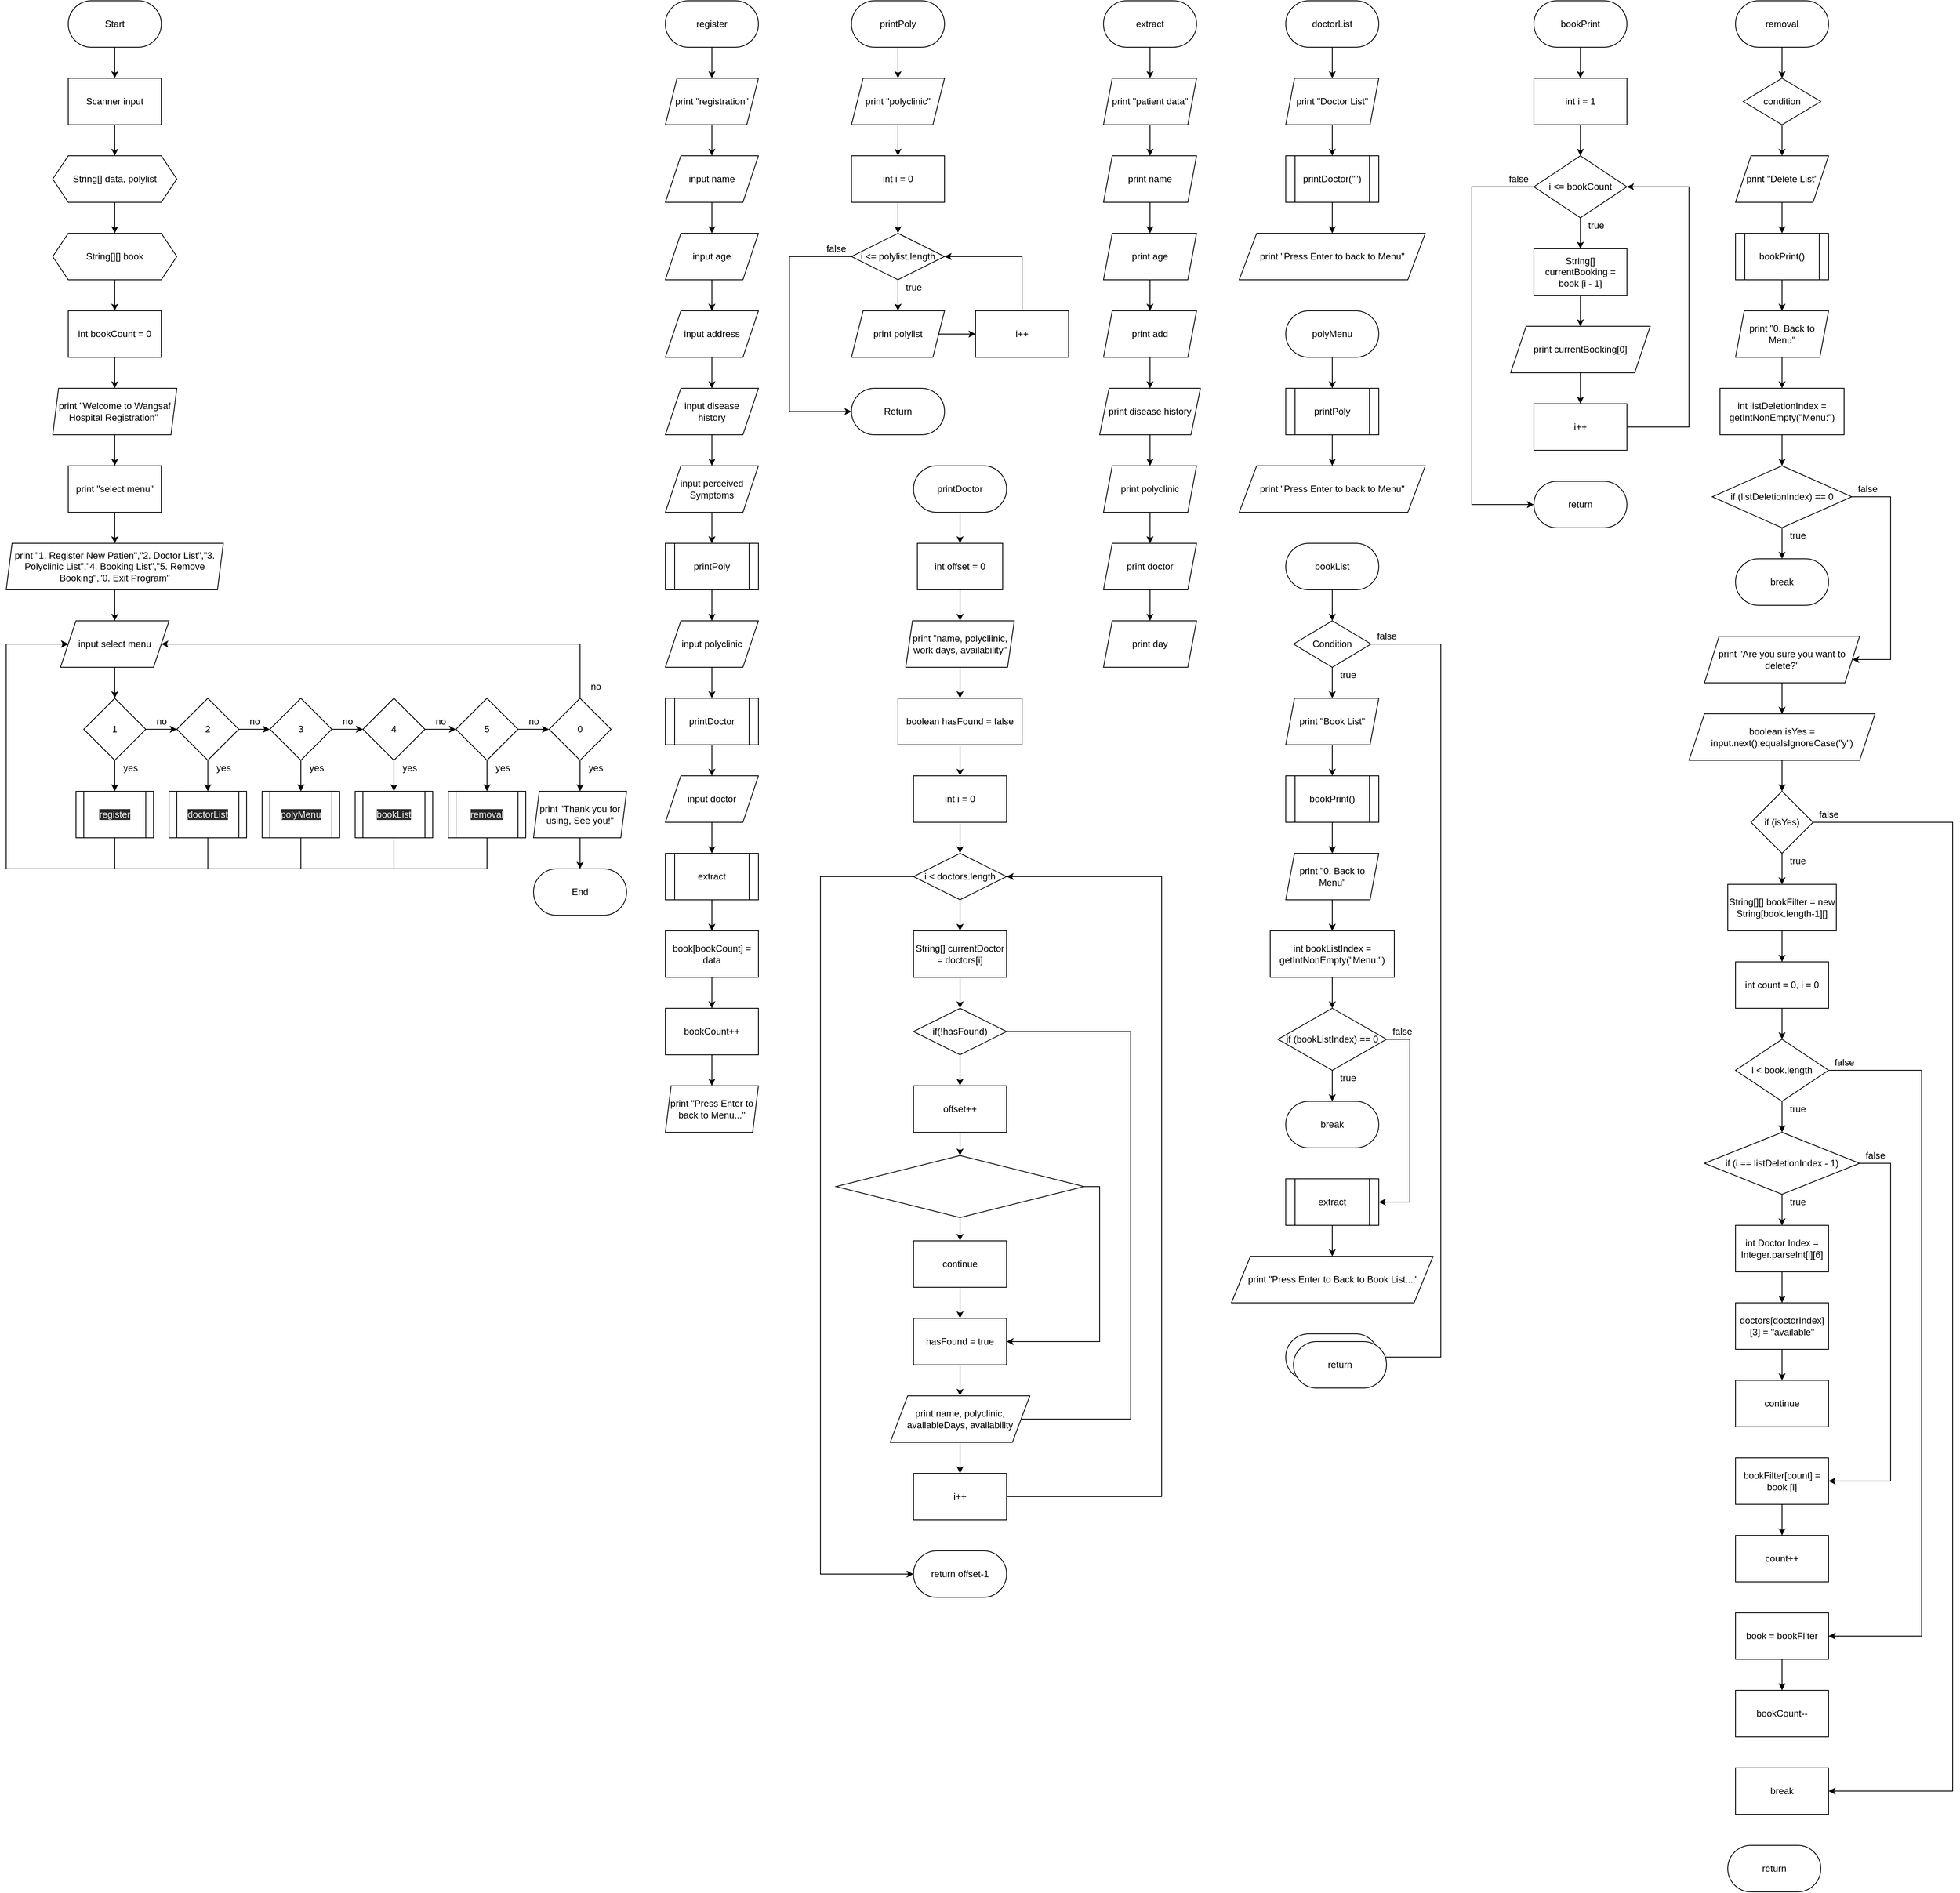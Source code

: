 <mxfile version="20.3.0" type="device"><diagram id="WnsRDEE1DDuwLX_UW1Jp" name="Page-1"><mxGraphModel dx="1755" dy="2488" grid="1" gridSize="10" guides="1" tooltips="1" connect="1" arrows="1" fold="1" page="1" pageScale="1" pageWidth="850" pageHeight="1100" math="0" shadow="0"><root><mxCell id="0"/><mxCell id="1" parent="0"/><mxCell id="GUmGIETGXawGpEyPHP4r-2" value="" style="edgeStyle=orthogonalEdgeStyle;rounded=0;orthogonalLoop=1;jettySize=auto;html=1;" edge="1" parent="1" source="aDWtYwbo5rjRJHFSfUUz-1" target="GUmGIETGXawGpEyPHP4r-1"><mxGeometry relative="1" as="geometry"/></mxCell><mxCell id="aDWtYwbo5rjRJHFSfUUz-1" value="Start" style="rounded=1;whiteSpace=wrap;html=1;arcSize=50;" parent="1" vertex="1"><mxGeometry x="100" y="40" width="120" height="60" as="geometry"/></mxCell><mxCell id="aDWtYwbo5rjRJHFSfUUz-26" style="edgeStyle=orthogonalEdgeStyle;rounded=0;orthogonalLoop=1;jettySize=auto;html=1;" parent="1" source="aDWtYwbo5rjRJHFSfUUz-7" target="aDWtYwbo5rjRJHFSfUUz-19" edge="1"><mxGeometry relative="1" as="geometry"/></mxCell><mxCell id="aDWtYwbo5rjRJHFSfUUz-7" value="input select menu" style="shape=parallelogram;perimeter=parallelogramPerimeter;whiteSpace=wrap;html=1;fixedSize=1;" parent="1" vertex="1"><mxGeometry x="90" y="840" width="140" height="60" as="geometry"/></mxCell><mxCell id="aDWtYwbo5rjRJHFSfUUz-15" style="edgeStyle=orthogonalEdgeStyle;rounded=0;orthogonalLoop=1;jettySize=auto;html=1;" parent="1" source="aDWtYwbo5rjRJHFSfUUz-9" target="aDWtYwbo5rjRJHFSfUUz-14" edge="1"><mxGeometry relative="1" as="geometry"/></mxCell><mxCell id="aDWtYwbo5rjRJHFSfUUz-9" value="print &quot;Welcome to Wangsaf Hospital Registration&quot;&amp;nbsp;" style="shape=parallelogram;perimeter=parallelogramPerimeter;whiteSpace=wrap;html=1;size=0.047;" parent="1" vertex="1"><mxGeometry x="80" y="540" width="160" height="60" as="geometry"/></mxCell><mxCell id="aDWtYwbo5rjRJHFSfUUz-17" style="edgeStyle=orthogonalEdgeStyle;rounded=0;orthogonalLoop=1;jettySize=auto;html=1;entryX=0.5;entryY=0;entryDx=0;entryDy=0;" parent="1" source="aDWtYwbo5rjRJHFSfUUz-14" target="aDWtYwbo5rjRJHFSfUUz-16" edge="1"><mxGeometry relative="1" as="geometry"/></mxCell><mxCell id="aDWtYwbo5rjRJHFSfUUz-14" value="print &quot;select menu&quot;" style="rounded=0;whiteSpace=wrap;html=1;" parent="1" vertex="1"><mxGeometry x="100" y="640" width="120" height="60" as="geometry"/></mxCell><mxCell id="aDWtYwbo5rjRJHFSfUUz-18" style="edgeStyle=orthogonalEdgeStyle;rounded=0;orthogonalLoop=1;jettySize=auto;html=1;entryX=0.5;entryY=0;entryDx=0;entryDy=0;" parent="1" source="aDWtYwbo5rjRJHFSfUUz-16" target="aDWtYwbo5rjRJHFSfUUz-7" edge="1"><mxGeometry relative="1" as="geometry"/></mxCell><mxCell id="aDWtYwbo5rjRJHFSfUUz-16" value="print &quot;1. Register New Patien&quot;,&quot;2. Doctor List&quot;,&quot;3. Polyclinic List&quot;,&quot;4. Booking List&quot;,&quot;5. Remove Booking&quot;,&quot;0. Exit Program&quot;" style="shape=parallelogram;perimeter=parallelogramPerimeter;whiteSpace=wrap;html=1;size=0.027;" parent="1" vertex="1"><mxGeometry x="20" y="740" width="280" height="60" as="geometry"/></mxCell><mxCell id="aDWtYwbo5rjRJHFSfUUz-27" style="edgeStyle=orthogonalEdgeStyle;rounded=0;orthogonalLoop=1;jettySize=auto;html=1;entryX=0;entryY=0.5;entryDx=0;entryDy=0;" parent="1" source="aDWtYwbo5rjRJHFSfUUz-19" target="aDWtYwbo5rjRJHFSfUUz-20" edge="1"><mxGeometry relative="1" as="geometry"/></mxCell><mxCell id="aDWtYwbo5rjRJHFSfUUz-36" style="edgeStyle=orthogonalEdgeStyle;rounded=0;orthogonalLoop=1;jettySize=auto;html=1;entryX=0.5;entryY=0;entryDx=0;entryDy=0;" parent="1" source="aDWtYwbo5rjRJHFSfUUz-19" edge="1"><mxGeometry relative="1" as="geometry"><mxPoint x="160" y="1060" as="targetPoint"/></mxGeometry></mxCell><mxCell id="aDWtYwbo5rjRJHFSfUUz-19" value="1" style="rhombus;whiteSpace=wrap;html=1;" parent="1" vertex="1"><mxGeometry x="120" y="940" width="80" height="80" as="geometry"/></mxCell><mxCell id="aDWtYwbo5rjRJHFSfUUz-28" style="edgeStyle=orthogonalEdgeStyle;rounded=0;orthogonalLoop=1;jettySize=auto;html=1;entryX=0;entryY=0.5;entryDx=0;entryDy=0;" parent="1" source="aDWtYwbo5rjRJHFSfUUz-20" target="aDWtYwbo5rjRJHFSfUUz-22" edge="1"><mxGeometry relative="1" as="geometry"/></mxCell><mxCell id="aDWtYwbo5rjRJHFSfUUz-50" style="edgeStyle=orthogonalEdgeStyle;rounded=0;orthogonalLoop=1;jettySize=auto;html=1;entryX=0.5;entryY=0;entryDx=0;entryDy=0;" parent="1" source="aDWtYwbo5rjRJHFSfUUz-20" edge="1"><mxGeometry relative="1" as="geometry"><mxPoint x="280" y="1060" as="targetPoint"/></mxGeometry></mxCell><mxCell id="aDWtYwbo5rjRJHFSfUUz-20" value="2" style="rhombus;whiteSpace=wrap;html=1;" parent="1" vertex="1"><mxGeometry x="240" y="940" width="80" height="80" as="geometry"/></mxCell><mxCell id="aDWtYwbo5rjRJHFSfUUz-29" style="edgeStyle=orthogonalEdgeStyle;rounded=0;orthogonalLoop=1;jettySize=auto;html=1;entryX=0;entryY=0.5;entryDx=0;entryDy=0;" parent="1" source="aDWtYwbo5rjRJHFSfUUz-22" target="aDWtYwbo5rjRJHFSfUUz-23" edge="1"><mxGeometry relative="1" as="geometry"/></mxCell><mxCell id="aDWtYwbo5rjRJHFSfUUz-51" style="edgeStyle=orthogonalEdgeStyle;rounded=0;orthogonalLoop=1;jettySize=auto;html=1;" parent="1" source="aDWtYwbo5rjRJHFSfUUz-22" edge="1"><mxGeometry relative="1" as="geometry"><mxPoint x="400" y="1060" as="targetPoint"/></mxGeometry></mxCell><mxCell id="aDWtYwbo5rjRJHFSfUUz-22" value="3" style="rhombus;whiteSpace=wrap;html=1;" parent="1" vertex="1"><mxGeometry x="360" y="940" width="80" height="80" as="geometry"/></mxCell><mxCell id="aDWtYwbo5rjRJHFSfUUz-30" style="edgeStyle=orthogonalEdgeStyle;rounded=0;orthogonalLoop=1;jettySize=auto;html=1;entryX=0;entryY=0.5;entryDx=0;entryDy=0;" parent="1" source="aDWtYwbo5rjRJHFSfUUz-23" target="aDWtYwbo5rjRJHFSfUUz-25" edge="1"><mxGeometry relative="1" as="geometry"/></mxCell><mxCell id="aDWtYwbo5rjRJHFSfUUz-52" style="edgeStyle=orthogonalEdgeStyle;rounded=0;orthogonalLoop=1;jettySize=auto;html=1;entryX=0.5;entryY=0;entryDx=0;entryDy=0;" parent="1" source="aDWtYwbo5rjRJHFSfUUz-23" edge="1"><mxGeometry relative="1" as="geometry"><mxPoint x="520" y="1060" as="targetPoint"/></mxGeometry></mxCell><mxCell id="aDWtYwbo5rjRJHFSfUUz-23" value="4" style="rhombus;whiteSpace=wrap;html=1;" parent="1" vertex="1"><mxGeometry x="480" y="940" width="80" height="80" as="geometry"/></mxCell><mxCell id="aDWtYwbo5rjRJHFSfUUz-32" style="edgeStyle=orthogonalEdgeStyle;rounded=0;orthogonalLoop=1;jettySize=auto;html=1;entryX=0.5;entryY=0;entryDx=0;entryDy=0;" parent="1" source="aDWtYwbo5rjRJHFSfUUz-25" edge="1"><mxGeometry relative="1" as="geometry"><mxPoint x="640" y="1060" as="targetPoint"/></mxGeometry></mxCell><mxCell id="aDWtYwbo5rjRJHFSfUUz-44" style="edgeStyle=orthogonalEdgeStyle;rounded=0;orthogonalLoop=1;jettySize=auto;html=1;entryX=0;entryY=0.5;entryDx=0;entryDy=0;" parent="1" source="aDWtYwbo5rjRJHFSfUUz-25" target="aDWtYwbo5rjRJHFSfUUz-43" edge="1"><mxGeometry relative="1" as="geometry"/></mxCell><mxCell id="aDWtYwbo5rjRJHFSfUUz-25" value="5" style="rhombus;whiteSpace=wrap;html=1;" parent="1" vertex="1"><mxGeometry x="600" y="940" width="80" height="80" as="geometry"/></mxCell><mxCell id="aDWtYwbo5rjRJHFSfUUz-54" style="edgeStyle=orthogonalEdgeStyle;rounded=0;orthogonalLoop=1;jettySize=auto;html=1;exitX=0.5;exitY=1;exitDx=0;exitDy=0;" parent="1" source="aDWtYwbo5rjRJHFSfUUz-72" target="aDWtYwbo5rjRJHFSfUUz-7" edge="1"><mxGeometry relative="1" as="geometry"><mxPoint x="160" y="1140" as="sourcePoint"/><Array as="points"><mxPoint x="160" y="1160"/><mxPoint x="20" y="1160"/><mxPoint x="20" y="870"/></Array></mxGeometry></mxCell><mxCell id="aDWtYwbo5rjRJHFSfUUz-55" style="edgeStyle=orthogonalEdgeStyle;rounded=0;orthogonalLoop=1;jettySize=auto;html=1;entryX=0;entryY=0.5;entryDx=0;entryDy=0;exitX=0.5;exitY=1;exitDx=0;exitDy=0;" parent="1" source="aDWtYwbo5rjRJHFSfUUz-73" target="aDWtYwbo5rjRJHFSfUUz-7" edge="1"><mxGeometry relative="1" as="geometry"><mxPoint x="280.0" y="1140" as="sourcePoint"/><Array as="points"><mxPoint x="280" y="1160"/><mxPoint x="20" y="1160"/><mxPoint x="20" y="870"/></Array></mxGeometry></mxCell><mxCell id="aDWtYwbo5rjRJHFSfUUz-56" style="edgeStyle=orthogonalEdgeStyle;rounded=0;orthogonalLoop=1;jettySize=auto;html=1;entryX=0;entryY=0.5;entryDx=0;entryDy=0;exitX=0.5;exitY=1;exitDx=0;exitDy=0;" parent="1" source="aDWtYwbo5rjRJHFSfUUz-74" target="aDWtYwbo5rjRJHFSfUUz-7" edge="1"><mxGeometry relative="1" as="geometry"><mxPoint x="400" y="1140" as="sourcePoint"/><Array as="points"><mxPoint x="400" y="1160"/><mxPoint x="20" y="1160"/><mxPoint x="20" y="870"/></Array></mxGeometry></mxCell><mxCell id="aDWtYwbo5rjRJHFSfUUz-57" style="edgeStyle=orthogonalEdgeStyle;rounded=0;orthogonalLoop=1;jettySize=auto;html=1;exitX=0.5;exitY=1;exitDx=0;exitDy=0;" parent="1" source="aDWtYwbo5rjRJHFSfUUz-75" edge="1"><mxGeometry relative="1" as="geometry"><mxPoint x="100" y="870" as="targetPoint"/><mxPoint x="520" y="1140" as="sourcePoint"/><Array as="points"><mxPoint x="520" y="1160"/><mxPoint x="20" y="1160"/><mxPoint x="20" y="870"/></Array></mxGeometry></mxCell><mxCell id="aDWtYwbo5rjRJHFSfUUz-58" style="edgeStyle=orthogonalEdgeStyle;rounded=0;orthogonalLoop=1;jettySize=auto;html=1;entryX=0;entryY=0.5;entryDx=0;entryDy=0;exitX=0.5;exitY=1;exitDx=0;exitDy=0;" parent="1" source="aDWtYwbo5rjRJHFSfUUz-76" target="aDWtYwbo5rjRJHFSfUUz-7" edge="1"><mxGeometry relative="1" as="geometry"><mxPoint x="640.0" y="1140" as="sourcePoint"/><Array as="points"><mxPoint x="640" y="1160"/><mxPoint x="20" y="1160"/><mxPoint x="20" y="870"/></Array></mxGeometry></mxCell><mxCell id="aDWtYwbo5rjRJHFSfUUz-47" style="edgeStyle=orthogonalEdgeStyle;rounded=0;orthogonalLoop=1;jettySize=auto;html=1;entryX=0.5;entryY=0;entryDx=0;entryDy=0;" parent="1" source="aDWtYwbo5rjRJHFSfUUz-43" target="aDWtYwbo5rjRJHFSfUUz-46" edge="1"><mxGeometry relative="1" as="geometry"><Array as="points"/></mxGeometry></mxCell><mxCell id="aDWtYwbo5rjRJHFSfUUz-53" style="edgeStyle=orthogonalEdgeStyle;rounded=0;orthogonalLoop=1;jettySize=auto;html=1;entryX=1;entryY=0.5;entryDx=0;entryDy=0;" parent="1" source="aDWtYwbo5rjRJHFSfUUz-43" target="aDWtYwbo5rjRJHFSfUUz-7" edge="1"><mxGeometry relative="1" as="geometry"><Array as="points"><mxPoint x="760" y="870"/></Array></mxGeometry></mxCell><mxCell id="aDWtYwbo5rjRJHFSfUUz-43" value="0" style="rhombus;whiteSpace=wrap;html=1;" parent="1" vertex="1"><mxGeometry x="720" y="940" width="80" height="80" as="geometry"/></mxCell><mxCell id="aDWtYwbo5rjRJHFSfUUz-49" style="edgeStyle=orthogonalEdgeStyle;rounded=0;orthogonalLoop=1;jettySize=auto;html=1;entryX=0.5;entryY=0;entryDx=0;entryDy=0;" parent="1" source="aDWtYwbo5rjRJHFSfUUz-46" target="aDWtYwbo5rjRJHFSfUUz-48" edge="1"><mxGeometry relative="1" as="geometry"/></mxCell><mxCell id="aDWtYwbo5rjRJHFSfUUz-46" value="print &quot;Thank you for using, See you!&quot;" style="shape=parallelogram;perimeter=parallelogramPerimeter;whiteSpace=wrap;html=1;size=0.062;" parent="1" vertex="1"><mxGeometry x="700" y="1060" width="120" height="60" as="geometry"/></mxCell><mxCell id="aDWtYwbo5rjRJHFSfUUz-48" value="End" style="rounded=1;whiteSpace=wrap;html=1;arcSize=50;" parent="1" vertex="1"><mxGeometry x="700" y="1160" width="120" height="60" as="geometry"/></mxCell><mxCell id="aDWtYwbo5rjRJHFSfUUz-59" value="no" style="text;html=1;resizable=0;autosize=1;align=center;verticalAlign=middle;points=[];fillColor=none;strokeColor=none;rounded=0;" parent="1" vertex="1"><mxGeometry x="200" y="955" width="40" height="30" as="geometry"/></mxCell><mxCell id="aDWtYwbo5rjRJHFSfUUz-60" value="yes" style="text;html=1;resizable=0;autosize=1;align=center;verticalAlign=middle;points=[];fillColor=none;strokeColor=none;rounded=0;" parent="1" vertex="1"><mxGeometry x="160" y="1015" width="40" height="30" as="geometry"/></mxCell><mxCell id="aDWtYwbo5rjRJHFSfUUz-61" value="yes" style="text;html=1;resizable=0;autosize=1;align=center;verticalAlign=middle;points=[];fillColor=none;strokeColor=none;rounded=0;" parent="1" vertex="1"><mxGeometry x="280" y="1015" width="40" height="30" as="geometry"/></mxCell><mxCell id="aDWtYwbo5rjRJHFSfUUz-62" value="no" style="text;html=1;resizable=0;autosize=1;align=center;verticalAlign=middle;points=[];fillColor=none;strokeColor=none;rounded=0;" parent="1" vertex="1"><mxGeometry x="320" y="955" width="40" height="30" as="geometry"/></mxCell><mxCell id="aDWtYwbo5rjRJHFSfUUz-63" value="yes" style="text;html=1;resizable=0;autosize=1;align=center;verticalAlign=middle;points=[];fillColor=none;strokeColor=none;rounded=0;" parent="1" vertex="1"><mxGeometry x="400" y="1015" width="40" height="30" as="geometry"/></mxCell><mxCell id="aDWtYwbo5rjRJHFSfUUz-64" value="no" style="text;html=1;resizable=0;autosize=1;align=center;verticalAlign=middle;points=[];fillColor=none;strokeColor=none;rounded=0;" parent="1" vertex="1"><mxGeometry x="440" y="955" width="40" height="30" as="geometry"/></mxCell><mxCell id="aDWtYwbo5rjRJHFSfUUz-65" value="yes" style="text;html=1;resizable=0;autosize=1;align=center;verticalAlign=middle;points=[];fillColor=none;strokeColor=none;rounded=0;" parent="1" vertex="1"><mxGeometry x="520" y="1015" width="40" height="30" as="geometry"/></mxCell><mxCell id="aDWtYwbo5rjRJHFSfUUz-66" value="no" style="text;html=1;resizable=0;autosize=1;align=center;verticalAlign=middle;points=[];fillColor=none;strokeColor=none;rounded=0;" parent="1" vertex="1"><mxGeometry x="560" y="955" width="40" height="30" as="geometry"/></mxCell><mxCell id="aDWtYwbo5rjRJHFSfUUz-67" value="yes" style="text;html=1;resizable=0;autosize=1;align=center;verticalAlign=middle;points=[];fillColor=none;strokeColor=none;rounded=0;" parent="1" vertex="1"><mxGeometry x="640" y="1015" width="40" height="30" as="geometry"/></mxCell><mxCell id="aDWtYwbo5rjRJHFSfUUz-68" value="no" style="text;html=1;resizable=0;autosize=1;align=center;verticalAlign=middle;points=[];fillColor=none;strokeColor=none;rounded=0;" parent="1" vertex="1"><mxGeometry x="680" y="955" width="40" height="30" as="geometry"/></mxCell><mxCell id="aDWtYwbo5rjRJHFSfUUz-69" value="yes" style="text;html=1;resizable=0;autosize=1;align=center;verticalAlign=middle;points=[];fillColor=none;strokeColor=none;rounded=0;" parent="1" vertex="1"><mxGeometry x="760" y="1015" width="40" height="30" as="geometry"/></mxCell><mxCell id="aDWtYwbo5rjRJHFSfUUz-71" value="no" style="text;html=1;resizable=0;autosize=1;align=center;verticalAlign=middle;points=[];fillColor=none;strokeColor=none;rounded=0;" parent="1" vertex="1"><mxGeometry x="760" y="910" width="40" height="30" as="geometry"/></mxCell><mxCell id="aDWtYwbo5rjRJHFSfUUz-72" value="&lt;span style=&quot;color: rgb(240, 240, 240); font-family: Helvetica; font-size: 12px; font-style: normal; font-variant-ligatures: normal; font-variant-caps: normal; font-weight: 400; letter-spacing: normal; orphans: 2; text-align: center; text-indent: 0px; text-transform: none; widows: 2; word-spacing: 0px; -webkit-text-stroke-width: 0px; background-color: rgb(42, 42, 42); text-decoration-thickness: initial; text-decoration-style: initial; text-decoration-color: initial; float: none; display: inline !important;&quot;&gt;register&lt;/span&gt;" style="shape=process;whiteSpace=wrap;html=1;backgroundOutline=1;" parent="1" vertex="1"><mxGeometry x="110" y="1060" width="100" height="60" as="geometry"/></mxCell><mxCell id="aDWtYwbo5rjRJHFSfUUz-73" value="&lt;span style=&quot;color: rgb(240, 240, 240); font-family: Helvetica; font-size: 12px; font-style: normal; font-variant-ligatures: normal; font-variant-caps: normal; font-weight: 400; letter-spacing: normal; orphans: 2; text-align: center; text-indent: 0px; text-transform: none; widows: 2; word-spacing: 0px; -webkit-text-stroke-width: 0px; background-color: rgb(42, 42, 42); text-decoration-thickness: initial; text-decoration-style: initial; text-decoration-color: initial; float: none; display: inline !important;&quot;&gt;doctorList&lt;/span&gt;" style="shape=process;whiteSpace=wrap;html=1;backgroundOutline=1;" parent="1" vertex="1"><mxGeometry x="230" y="1060" width="100" height="60" as="geometry"/></mxCell><mxCell id="aDWtYwbo5rjRJHFSfUUz-74" value="&lt;span style=&quot;color: rgb(240, 240, 240); font-family: Helvetica; font-size: 12px; font-style: normal; font-variant-ligatures: normal; font-variant-caps: normal; font-weight: 400; letter-spacing: normal; orphans: 2; text-align: center; text-indent: 0px; text-transform: none; widows: 2; word-spacing: 0px; -webkit-text-stroke-width: 0px; background-color: rgb(42, 42, 42); text-decoration-thickness: initial; text-decoration-style: initial; text-decoration-color: initial; float: none; display: inline !important;&quot;&gt;polyMenu&lt;/span&gt;" style="shape=process;whiteSpace=wrap;html=1;backgroundOutline=1;" parent="1" vertex="1"><mxGeometry x="350" y="1060" width="100" height="60" as="geometry"/></mxCell><mxCell id="aDWtYwbo5rjRJHFSfUUz-75" value="&lt;span style=&quot;color: rgb(240, 240, 240); font-family: Helvetica; font-size: 12px; font-style: normal; font-variant-ligatures: normal; font-variant-caps: normal; font-weight: 400; letter-spacing: normal; orphans: 2; text-align: center; text-indent: 0px; text-transform: none; widows: 2; word-spacing: 0px; -webkit-text-stroke-width: 0px; background-color: rgb(42, 42, 42); text-decoration-thickness: initial; text-decoration-style: initial; text-decoration-color: initial; float: none; display: inline !important;&quot;&gt;bookList&lt;/span&gt;" style="shape=process;whiteSpace=wrap;html=1;backgroundOutline=1;" parent="1" vertex="1"><mxGeometry x="470" y="1060" width="100" height="60" as="geometry"/></mxCell><mxCell id="aDWtYwbo5rjRJHFSfUUz-76" value="&lt;span style=&quot;color: rgb(240, 240, 240); font-family: Helvetica; font-size: 12px; font-style: normal; font-variant-ligatures: normal; font-variant-caps: normal; font-weight: 400; letter-spacing: normal; orphans: 2; text-align: center; text-indent: 0px; text-transform: none; widows: 2; word-spacing: 0px; -webkit-text-stroke-width: 0px; background-color: rgb(42, 42, 42); text-decoration-thickness: initial; text-decoration-style: initial; text-decoration-color: initial; float: none; display: inline !important;&quot;&gt;removal&lt;/span&gt;" style="shape=process;whiteSpace=wrap;html=1;backgroundOutline=1;" parent="1" vertex="1"><mxGeometry x="590" y="1060" width="100" height="60" as="geometry"/></mxCell><mxCell id="aDWtYwbo5rjRJHFSfUUz-88" value="" style="edgeStyle=orthogonalEdgeStyle;rounded=0;orthogonalLoop=1;jettySize=auto;html=1;" parent="1" source="aDWtYwbo5rjRJHFSfUUz-78" target="aDWtYwbo5rjRJHFSfUUz-79" edge="1"><mxGeometry relative="1" as="geometry"/></mxCell><mxCell id="aDWtYwbo5rjRJHFSfUUz-78" value="register" style="rounded=1;whiteSpace=wrap;html=1;arcSize=50;" parent="1" vertex="1"><mxGeometry x="870" y="40" width="120" height="60" as="geometry"/></mxCell><mxCell id="aDWtYwbo5rjRJHFSfUUz-89" value="" style="edgeStyle=orthogonalEdgeStyle;rounded=0;orthogonalLoop=1;jettySize=auto;html=1;" parent="1" source="aDWtYwbo5rjRJHFSfUUz-79" target="aDWtYwbo5rjRJHFSfUUz-80" edge="1"><mxGeometry relative="1" as="geometry"/></mxCell><mxCell id="aDWtYwbo5rjRJHFSfUUz-79" value="print &quot;registration&quot;" style="shape=parallelogram;perimeter=parallelogramPerimeter;whiteSpace=wrap;html=1;size=0.125;" parent="1" vertex="1"><mxGeometry x="870" y="140" width="120" height="60" as="geometry"/></mxCell><mxCell id="aDWtYwbo5rjRJHFSfUUz-90" value="" style="edgeStyle=orthogonalEdgeStyle;rounded=0;orthogonalLoop=1;jettySize=auto;html=1;" parent="1" source="aDWtYwbo5rjRJHFSfUUz-80" target="aDWtYwbo5rjRJHFSfUUz-81" edge="1"><mxGeometry relative="1" as="geometry"/></mxCell><mxCell id="aDWtYwbo5rjRJHFSfUUz-80" value="input name" style="shape=parallelogram;perimeter=parallelogramPerimeter;whiteSpace=wrap;html=1;fixedSize=1;" parent="1" vertex="1"><mxGeometry x="870" y="240" width="120" height="60" as="geometry"/></mxCell><mxCell id="aDWtYwbo5rjRJHFSfUUz-91" value="" style="edgeStyle=orthogonalEdgeStyle;rounded=0;orthogonalLoop=1;jettySize=auto;html=1;" parent="1" source="aDWtYwbo5rjRJHFSfUUz-81" target="aDWtYwbo5rjRJHFSfUUz-82" edge="1"><mxGeometry relative="1" as="geometry"/></mxCell><mxCell id="aDWtYwbo5rjRJHFSfUUz-81" value="input age" style="shape=parallelogram;perimeter=parallelogramPerimeter;whiteSpace=wrap;html=1;fixedSize=1;" parent="1" vertex="1"><mxGeometry x="870" y="340" width="120" height="60" as="geometry"/></mxCell><mxCell id="aDWtYwbo5rjRJHFSfUUz-92" value="" style="edgeStyle=orthogonalEdgeStyle;rounded=0;orthogonalLoop=1;jettySize=auto;html=1;" parent="1" source="aDWtYwbo5rjRJHFSfUUz-82" target="aDWtYwbo5rjRJHFSfUUz-83" edge="1"><mxGeometry relative="1" as="geometry"/></mxCell><mxCell id="aDWtYwbo5rjRJHFSfUUz-82" value="input address" style="shape=parallelogram;perimeter=parallelogramPerimeter;whiteSpace=wrap;html=1;fixedSize=1;" parent="1" vertex="1"><mxGeometry x="870" y="440" width="120" height="60" as="geometry"/></mxCell><mxCell id="aDWtYwbo5rjRJHFSfUUz-93" value="" style="edgeStyle=orthogonalEdgeStyle;rounded=0;orthogonalLoop=1;jettySize=auto;html=1;" parent="1" source="aDWtYwbo5rjRJHFSfUUz-83" target="aDWtYwbo5rjRJHFSfUUz-84" edge="1"><mxGeometry relative="1" as="geometry"/></mxCell><mxCell id="aDWtYwbo5rjRJHFSfUUz-83" value="input disease &lt;br&gt;history" style="shape=parallelogram;perimeter=parallelogramPerimeter;whiteSpace=wrap;html=1;fixedSize=1;" parent="1" vertex="1"><mxGeometry x="870" y="540" width="120" height="60" as="geometry"/></mxCell><mxCell id="aDWtYwbo5rjRJHFSfUUz-94" value="" style="edgeStyle=orthogonalEdgeStyle;rounded=0;orthogonalLoop=1;jettySize=auto;html=1;" parent="1" source="aDWtYwbo5rjRJHFSfUUz-84" target="aDWtYwbo5rjRJHFSfUUz-87" edge="1"><mxGeometry relative="1" as="geometry"/></mxCell><mxCell id="aDWtYwbo5rjRJHFSfUUz-84" value="input perceived Symptoms" style="shape=parallelogram;perimeter=parallelogramPerimeter;whiteSpace=wrap;html=1;fixedSize=1;" parent="1" vertex="1"><mxGeometry x="870" y="640" width="120" height="60" as="geometry"/></mxCell><mxCell id="aDWtYwbo5rjRJHFSfUUz-97" value="" style="edgeStyle=orthogonalEdgeStyle;rounded=0;orthogonalLoop=1;jettySize=auto;html=1;" parent="1" source="aDWtYwbo5rjRJHFSfUUz-85" target="aDWtYwbo5rjRJHFSfUUz-96" edge="1"><mxGeometry relative="1" as="geometry"/></mxCell><mxCell id="aDWtYwbo5rjRJHFSfUUz-85" value="input polyclinic" style="shape=parallelogram;perimeter=parallelogramPerimeter;whiteSpace=wrap;html=1;fixedSize=1;" parent="1" vertex="1"><mxGeometry x="870" y="840" width="120" height="60" as="geometry"/></mxCell><mxCell id="aDWtYwbo5rjRJHFSfUUz-95" value="" style="edgeStyle=orthogonalEdgeStyle;rounded=0;orthogonalLoop=1;jettySize=auto;html=1;" parent="1" source="aDWtYwbo5rjRJHFSfUUz-87" target="aDWtYwbo5rjRJHFSfUUz-85" edge="1"><mxGeometry relative="1" as="geometry"/></mxCell><mxCell id="aDWtYwbo5rjRJHFSfUUz-87" value="printPoly" style="shape=process;whiteSpace=wrap;html=1;backgroundOutline=1;" parent="1" vertex="1"><mxGeometry x="870" y="740" width="120" height="60" as="geometry"/></mxCell><mxCell id="aDWtYwbo5rjRJHFSfUUz-99" value="" style="edgeStyle=orthogonalEdgeStyle;rounded=0;orthogonalLoop=1;jettySize=auto;html=1;" parent="1" source="aDWtYwbo5rjRJHFSfUUz-96" target="aDWtYwbo5rjRJHFSfUUz-98" edge="1"><mxGeometry relative="1" as="geometry"/></mxCell><mxCell id="aDWtYwbo5rjRJHFSfUUz-96" value="printDoctor" style="shape=process;whiteSpace=wrap;html=1;backgroundOutline=1;" parent="1" vertex="1"><mxGeometry x="870" y="940" width="120" height="60" as="geometry"/></mxCell><mxCell id="aDWtYwbo5rjRJHFSfUUz-101" value="" style="edgeStyle=orthogonalEdgeStyle;rounded=0;orthogonalLoop=1;jettySize=auto;html=1;" parent="1" source="aDWtYwbo5rjRJHFSfUUz-98" target="aDWtYwbo5rjRJHFSfUUz-100" edge="1"><mxGeometry relative="1" as="geometry"/></mxCell><mxCell id="aDWtYwbo5rjRJHFSfUUz-98" value="input doctor" style="shape=parallelogram;perimeter=parallelogramPerimeter;whiteSpace=wrap;html=1;fixedSize=1;" parent="1" vertex="1"><mxGeometry x="870" y="1040" width="120" height="60" as="geometry"/></mxCell><mxCell id="aDWtYwbo5rjRJHFSfUUz-103" value="" style="edgeStyle=orthogonalEdgeStyle;rounded=0;orthogonalLoop=1;jettySize=auto;html=1;" parent="1" source="aDWtYwbo5rjRJHFSfUUz-100" target="aDWtYwbo5rjRJHFSfUUz-102" edge="1"><mxGeometry relative="1" as="geometry"/></mxCell><mxCell id="aDWtYwbo5rjRJHFSfUUz-100" value="extract" style="shape=process;whiteSpace=wrap;html=1;backgroundOutline=1;" parent="1" vertex="1"><mxGeometry x="870" y="1140" width="120" height="60" as="geometry"/></mxCell><mxCell id="aDWtYwbo5rjRJHFSfUUz-106" value="" style="edgeStyle=orthogonalEdgeStyle;rounded=0;orthogonalLoop=1;jettySize=auto;html=1;" parent="1" source="aDWtYwbo5rjRJHFSfUUz-102" target="aDWtYwbo5rjRJHFSfUUz-105" edge="1"><mxGeometry relative="1" as="geometry"/></mxCell><mxCell id="aDWtYwbo5rjRJHFSfUUz-102" value="book[bookCount] = data" style="rounded=0;whiteSpace=wrap;html=1;" parent="1" vertex="1"><mxGeometry x="870" y="1240" width="120" height="60" as="geometry"/></mxCell><mxCell id="aDWtYwbo5rjRJHFSfUUz-109" value="" style="edgeStyle=orthogonalEdgeStyle;rounded=0;orthogonalLoop=1;jettySize=auto;html=1;" parent="1" source="aDWtYwbo5rjRJHFSfUUz-105" target="aDWtYwbo5rjRJHFSfUUz-108" edge="1"><mxGeometry relative="1" as="geometry"/></mxCell><mxCell id="aDWtYwbo5rjRJHFSfUUz-105" value="bookCount++" style="rounded=0;whiteSpace=wrap;html=1;" parent="1" vertex="1"><mxGeometry x="870" y="1340" width="120" height="60" as="geometry"/></mxCell><mxCell id="aDWtYwbo5rjRJHFSfUUz-108" value="print &quot;Press Enter to back to Menu...&quot;" style="shape=parallelogram;perimeter=parallelogramPerimeter;whiteSpace=wrap;html=1;size=0.062;" parent="1" vertex="1"><mxGeometry x="870" y="1440" width="120" height="60" as="geometry"/></mxCell><mxCell id="aDWtYwbo5rjRJHFSfUUz-123" value="" style="edgeStyle=orthogonalEdgeStyle;rounded=0;orthogonalLoop=1;jettySize=auto;html=1;" parent="1" source="aDWtYwbo5rjRJHFSfUUz-112" target="aDWtYwbo5rjRJHFSfUUz-113" edge="1"><mxGeometry relative="1" as="geometry"/></mxCell><mxCell id="aDWtYwbo5rjRJHFSfUUz-112" value="extract" style="rounded=1;whiteSpace=wrap;html=1;arcSize=50;" parent="1" vertex="1"><mxGeometry x="1435" y="40" width="120" height="60" as="geometry"/></mxCell><mxCell id="aDWtYwbo5rjRJHFSfUUz-124" value="" style="edgeStyle=orthogonalEdgeStyle;rounded=0;orthogonalLoop=1;jettySize=auto;html=1;" parent="1" source="aDWtYwbo5rjRJHFSfUUz-113" target="aDWtYwbo5rjRJHFSfUUz-114" edge="1"><mxGeometry relative="1" as="geometry"/></mxCell><mxCell id="aDWtYwbo5rjRJHFSfUUz-113" value="print &quot;patient data&quot;" style="shape=parallelogram;perimeter=parallelogramPerimeter;whiteSpace=wrap;html=1;size=0.094;" parent="1" vertex="1"><mxGeometry x="1435" y="140" width="120" height="60" as="geometry"/></mxCell><mxCell id="aDWtYwbo5rjRJHFSfUUz-125" value="" style="edgeStyle=orthogonalEdgeStyle;rounded=0;orthogonalLoop=1;jettySize=auto;html=1;" parent="1" source="aDWtYwbo5rjRJHFSfUUz-114" target="aDWtYwbo5rjRJHFSfUUz-115" edge="1"><mxGeometry relative="1" as="geometry"/></mxCell><mxCell id="aDWtYwbo5rjRJHFSfUUz-114" value="print name" style="shape=parallelogram;perimeter=parallelogramPerimeter;whiteSpace=wrap;html=1;size=0.094;" parent="1" vertex="1"><mxGeometry x="1435" y="240" width="120" height="60" as="geometry"/></mxCell><mxCell id="aDWtYwbo5rjRJHFSfUUz-126" value="" style="edgeStyle=orthogonalEdgeStyle;rounded=0;orthogonalLoop=1;jettySize=auto;html=1;" parent="1" source="aDWtYwbo5rjRJHFSfUUz-115" target="aDWtYwbo5rjRJHFSfUUz-116" edge="1"><mxGeometry relative="1" as="geometry"/></mxCell><mxCell id="aDWtYwbo5rjRJHFSfUUz-115" value="print age" style="shape=parallelogram;perimeter=parallelogramPerimeter;whiteSpace=wrap;html=1;size=0.094;" parent="1" vertex="1"><mxGeometry x="1435" y="340" width="120" height="60" as="geometry"/></mxCell><mxCell id="aDWtYwbo5rjRJHFSfUUz-128" value="" style="edgeStyle=orthogonalEdgeStyle;rounded=0;orthogonalLoop=1;jettySize=auto;html=1;" parent="1" source="aDWtYwbo5rjRJHFSfUUz-116" target="aDWtYwbo5rjRJHFSfUUz-117" edge="1"><mxGeometry relative="1" as="geometry"/></mxCell><mxCell id="aDWtYwbo5rjRJHFSfUUz-116" value="print add" style="shape=parallelogram;perimeter=parallelogramPerimeter;whiteSpace=wrap;html=1;size=0.094;" parent="1" vertex="1"><mxGeometry x="1435" y="440" width="120" height="60" as="geometry"/></mxCell><mxCell id="aDWtYwbo5rjRJHFSfUUz-129" value="" style="edgeStyle=orthogonalEdgeStyle;rounded=0;orthogonalLoop=1;jettySize=auto;html=1;" parent="1" source="aDWtYwbo5rjRJHFSfUUz-117" target="aDWtYwbo5rjRJHFSfUUz-118" edge="1"><mxGeometry relative="1" as="geometry"/></mxCell><mxCell id="aDWtYwbo5rjRJHFSfUUz-117" value="print disease history" style="shape=parallelogram;perimeter=parallelogramPerimeter;whiteSpace=wrap;html=1;size=0.094;" parent="1" vertex="1"><mxGeometry x="1430" y="540" width="130" height="60" as="geometry"/></mxCell><mxCell id="aDWtYwbo5rjRJHFSfUUz-130" value="" style="edgeStyle=orthogonalEdgeStyle;rounded=0;orthogonalLoop=1;jettySize=auto;html=1;" parent="1" source="aDWtYwbo5rjRJHFSfUUz-118" target="aDWtYwbo5rjRJHFSfUUz-119" edge="1"><mxGeometry relative="1" as="geometry"/></mxCell><mxCell id="aDWtYwbo5rjRJHFSfUUz-118" value="print polyclinic" style="shape=parallelogram;perimeter=parallelogramPerimeter;whiteSpace=wrap;html=1;size=0.094;" parent="1" vertex="1"><mxGeometry x="1435" y="640" width="120" height="60" as="geometry"/></mxCell><mxCell id="aDWtYwbo5rjRJHFSfUUz-131" value="" style="edgeStyle=orthogonalEdgeStyle;rounded=0;orthogonalLoop=1;jettySize=auto;html=1;" parent="1" source="aDWtYwbo5rjRJHFSfUUz-119" target="aDWtYwbo5rjRJHFSfUUz-122" edge="1"><mxGeometry relative="1" as="geometry"/></mxCell><mxCell id="aDWtYwbo5rjRJHFSfUUz-119" value="print doctor" style="shape=parallelogram;perimeter=parallelogramPerimeter;whiteSpace=wrap;html=1;size=0.094;" parent="1" vertex="1"><mxGeometry x="1435" y="740" width="120" height="60" as="geometry"/></mxCell><mxCell id="aDWtYwbo5rjRJHFSfUUz-122" value="print day" style="shape=parallelogram;perimeter=parallelogramPerimeter;whiteSpace=wrap;html=1;size=0.094;" parent="1" vertex="1"><mxGeometry x="1435" y="840" width="120" height="60" as="geometry"/></mxCell><mxCell id="aDWtYwbo5rjRJHFSfUUz-134" value="" style="edgeStyle=orthogonalEdgeStyle;rounded=0;orthogonalLoop=1;jettySize=auto;html=1;" parent="1" source="aDWtYwbo5rjRJHFSfUUz-132" target="aDWtYwbo5rjRJHFSfUUz-133" edge="1"><mxGeometry relative="1" as="geometry"/></mxCell><mxCell id="aDWtYwbo5rjRJHFSfUUz-132" value="printPoly" style="rounded=1;whiteSpace=wrap;html=1;arcSize=50;" parent="1" vertex="1"><mxGeometry x="1110" y="40" width="120" height="60" as="geometry"/></mxCell><mxCell id="aDWtYwbo5rjRJHFSfUUz-140" value="" style="edgeStyle=orthogonalEdgeStyle;rounded=0;orthogonalLoop=1;jettySize=auto;html=1;" parent="1" source="aDWtYwbo5rjRJHFSfUUz-133" target="aDWtYwbo5rjRJHFSfUUz-136" edge="1"><mxGeometry relative="1" as="geometry"/></mxCell><mxCell id="aDWtYwbo5rjRJHFSfUUz-133" value="print &quot;polyclinic&quot;" style="shape=parallelogram;perimeter=parallelogramPerimeter;whiteSpace=wrap;html=1;size=0.125;" parent="1" vertex="1"><mxGeometry x="1110" y="140" width="120" height="60" as="geometry"/></mxCell><mxCell id="aDWtYwbo5rjRJHFSfUUz-141" value="" style="edgeStyle=orthogonalEdgeStyle;rounded=0;orthogonalLoop=1;jettySize=auto;html=1;" parent="1" source="aDWtYwbo5rjRJHFSfUUz-136" target="aDWtYwbo5rjRJHFSfUUz-137" edge="1"><mxGeometry relative="1" as="geometry"/></mxCell><mxCell id="aDWtYwbo5rjRJHFSfUUz-136" value="int i = 0" style="rounded=0;whiteSpace=wrap;html=1;" parent="1" vertex="1"><mxGeometry x="1110" y="240" width="120" height="60" as="geometry"/></mxCell><mxCell id="aDWtYwbo5rjRJHFSfUUz-142" value="" style="edgeStyle=orthogonalEdgeStyle;rounded=0;orthogonalLoop=1;jettySize=auto;html=1;" parent="1" source="aDWtYwbo5rjRJHFSfUUz-137" target="aDWtYwbo5rjRJHFSfUUz-138" edge="1"><mxGeometry relative="1" as="geometry"/></mxCell><mxCell id="aDWtYwbo5rjRJHFSfUUz-146" style="edgeStyle=orthogonalEdgeStyle;rounded=0;orthogonalLoop=1;jettySize=auto;html=1;entryX=0;entryY=0.5;entryDx=0;entryDy=0;" parent="1" source="aDWtYwbo5rjRJHFSfUUz-137" target="aDWtYwbo5rjRJHFSfUUz-145" edge="1"><mxGeometry relative="1" as="geometry"><Array as="points"><mxPoint x="1030" y="370"/><mxPoint x="1030" y="570"/></Array></mxGeometry></mxCell><mxCell id="aDWtYwbo5rjRJHFSfUUz-137" value="i &amp;lt;= polylist.length" style="rhombus;whiteSpace=wrap;html=1;" parent="1" vertex="1"><mxGeometry x="1110" y="340" width="120" height="60" as="geometry"/></mxCell><mxCell id="aDWtYwbo5rjRJHFSfUUz-143" value="" style="edgeStyle=orthogonalEdgeStyle;rounded=0;orthogonalLoop=1;jettySize=auto;html=1;" parent="1" source="aDWtYwbo5rjRJHFSfUUz-138" target="aDWtYwbo5rjRJHFSfUUz-139" edge="1"><mxGeometry relative="1" as="geometry"/></mxCell><mxCell id="aDWtYwbo5rjRJHFSfUUz-138" value="print polylist" style="shape=parallelogram;perimeter=parallelogramPerimeter;whiteSpace=wrap;html=1;size=0.125;" parent="1" vertex="1"><mxGeometry x="1110" y="440" width="120" height="60" as="geometry"/></mxCell><mxCell id="aDWtYwbo5rjRJHFSfUUz-144" style="edgeStyle=orthogonalEdgeStyle;rounded=0;orthogonalLoop=1;jettySize=auto;html=1;entryX=1;entryY=0.5;entryDx=0;entryDy=0;" parent="1" source="aDWtYwbo5rjRJHFSfUUz-139" target="aDWtYwbo5rjRJHFSfUUz-137" edge="1"><mxGeometry relative="1" as="geometry"><Array as="points"><mxPoint x="1330" y="370"/></Array></mxGeometry></mxCell><mxCell id="aDWtYwbo5rjRJHFSfUUz-139" value="i++" style="rounded=0;whiteSpace=wrap;html=1;" parent="1" vertex="1"><mxGeometry x="1270" y="440" width="120" height="60" as="geometry"/></mxCell><mxCell id="aDWtYwbo5rjRJHFSfUUz-145" value="Return" style="rounded=1;whiteSpace=wrap;html=1;arcSize=50;" parent="1" vertex="1"><mxGeometry x="1110" y="540" width="120" height="60" as="geometry"/></mxCell><mxCell id="aDWtYwbo5rjRJHFSfUUz-147" value="true" style="text;html=1;resizable=0;autosize=1;align=center;verticalAlign=middle;points=[];fillColor=none;strokeColor=none;rounded=0;" parent="1" vertex="1"><mxGeometry x="1170" y="395" width="40" height="30" as="geometry"/></mxCell><mxCell id="aDWtYwbo5rjRJHFSfUUz-148" value="false" style="text;html=1;resizable=0;autosize=1;align=center;verticalAlign=middle;points=[];fillColor=none;strokeColor=none;rounded=0;" parent="1" vertex="1"><mxGeometry x="1065" y="345" width="50" height="30" as="geometry"/></mxCell><mxCell id="aDWtYwbo5rjRJHFSfUUz-159" value="" style="edgeStyle=orthogonalEdgeStyle;rounded=0;orthogonalLoop=1;jettySize=auto;html=1;" parent="1" source="aDWtYwbo5rjRJHFSfUUz-149" target="aDWtYwbo5rjRJHFSfUUz-158" edge="1"><mxGeometry relative="1" as="geometry"/></mxCell><mxCell id="aDWtYwbo5rjRJHFSfUUz-149" value="printDoctor" style="rounded=1;whiteSpace=wrap;html=1;arcSize=50;" parent="1" vertex="1"><mxGeometry x="1190" y="640" width="120" height="60" as="geometry"/></mxCell><mxCell id="aDWtYwbo5rjRJHFSfUUz-161" value="" style="edgeStyle=orthogonalEdgeStyle;rounded=0;orthogonalLoop=1;jettySize=auto;html=1;" parent="1" source="aDWtYwbo5rjRJHFSfUUz-151" target="aDWtYwbo5rjRJHFSfUUz-152" edge="1"><mxGeometry relative="1" as="geometry"/></mxCell><mxCell id="aDWtYwbo5rjRJHFSfUUz-151" value="print &quot;name, polycllinic, work days, availability&quot;" style="shape=parallelogram;perimeter=parallelogramPerimeter;whiteSpace=wrap;html=1;size=0.062;" parent="1" vertex="1"><mxGeometry x="1180" y="840" width="140" height="60" as="geometry"/></mxCell><mxCell id="aDWtYwbo5rjRJHFSfUUz-162" value="" style="edgeStyle=orthogonalEdgeStyle;rounded=0;orthogonalLoop=1;jettySize=auto;html=1;" parent="1" source="aDWtYwbo5rjRJHFSfUUz-152" target="aDWtYwbo5rjRJHFSfUUz-153" edge="1"><mxGeometry relative="1" as="geometry"/></mxCell><mxCell id="aDWtYwbo5rjRJHFSfUUz-152" value="boolean hasFound = false" style="rounded=0;whiteSpace=wrap;html=1;" parent="1" vertex="1"><mxGeometry x="1170" y="940" width="160" height="60" as="geometry"/></mxCell><mxCell id="aDWtYwbo5rjRJHFSfUUz-163" value="" style="edgeStyle=orthogonalEdgeStyle;rounded=0;orthogonalLoop=1;jettySize=auto;html=1;" parent="1" source="aDWtYwbo5rjRJHFSfUUz-153" target="aDWtYwbo5rjRJHFSfUUz-154" edge="1"><mxGeometry relative="1" as="geometry"/></mxCell><mxCell id="aDWtYwbo5rjRJHFSfUUz-153" value="int i = 0" style="rounded=0;whiteSpace=wrap;html=1;" parent="1" vertex="1"><mxGeometry x="1190" y="1040" width="120" height="60" as="geometry"/></mxCell><mxCell id="aDWtYwbo5rjRJHFSfUUz-178" value="" style="edgeStyle=orthogonalEdgeStyle;rounded=0;orthogonalLoop=1;jettySize=auto;html=1;fontFamily=Helvetica;fontColor=#FFFFFF;" parent="1" source="aDWtYwbo5rjRJHFSfUUz-154" target="aDWtYwbo5rjRJHFSfUUz-155" edge="1"><mxGeometry relative="1" as="geometry"/></mxCell><mxCell id="aDWtYwbo5rjRJHFSfUUz-187" style="edgeStyle=orthogonalEdgeStyle;rounded=0;orthogonalLoop=1;jettySize=auto;html=1;entryX=0;entryY=0.5;entryDx=0;entryDy=0;fontFamily=Helvetica;fontColor=#FFFFFF;" parent="1" source="aDWtYwbo5rjRJHFSfUUz-154" target="aDWtYwbo5rjRJHFSfUUz-175" edge="1"><mxGeometry relative="1" as="geometry"><Array as="points"><mxPoint x="1070" y="1170"/><mxPoint x="1070" y="2070"/></Array></mxGeometry></mxCell><mxCell id="aDWtYwbo5rjRJHFSfUUz-154" value="i &amp;lt; doctors.length" style="rhombus;whiteSpace=wrap;html=1;" parent="1" vertex="1"><mxGeometry x="1190" y="1140" width="120" height="60" as="geometry"/></mxCell><mxCell id="aDWtYwbo5rjRJHFSfUUz-177" value="" style="edgeStyle=orthogonalEdgeStyle;rounded=0;orthogonalLoop=1;jettySize=auto;html=1;fontFamily=Helvetica;fontColor=#FFFFFF;" parent="1" source="aDWtYwbo5rjRJHFSfUUz-155" target="aDWtYwbo5rjRJHFSfUUz-156" edge="1"><mxGeometry relative="1" as="geometry"/></mxCell><mxCell id="aDWtYwbo5rjRJHFSfUUz-155" value="String[] currentDoctor = doctors[i]" style="rounded=0;whiteSpace=wrap;html=1;" parent="1" vertex="1"><mxGeometry x="1190" y="1240" width="120" height="60" as="geometry"/></mxCell><mxCell id="aDWtYwbo5rjRJHFSfUUz-167" value="" style="edgeStyle=orthogonalEdgeStyle;rounded=0;orthogonalLoop=1;jettySize=auto;html=1;" parent="1" source="aDWtYwbo5rjRJHFSfUUz-156" target="aDWtYwbo5rjRJHFSfUUz-157" edge="1"><mxGeometry relative="1" as="geometry"/></mxCell><mxCell id="aDWtYwbo5rjRJHFSfUUz-183" style="edgeStyle=orthogonalEdgeStyle;rounded=0;orthogonalLoop=1;jettySize=auto;html=1;entryX=0;entryY=0.5;entryDx=0;entryDy=0;fontFamily=Helvetica;fontColor=#FFFFFF;" parent="1" source="aDWtYwbo5rjRJHFSfUUz-156" target="aDWtYwbo5rjRJHFSfUUz-174" edge="1"><mxGeometry relative="1" as="geometry"><Array as="points"><mxPoint x="1470" y="1370"/><mxPoint x="1470" y="1870"/></Array></mxGeometry></mxCell><mxCell id="aDWtYwbo5rjRJHFSfUUz-156" value="if(!hasFound)" style="rhombus;whiteSpace=wrap;html=1;" parent="1" vertex="1"><mxGeometry x="1190" y="1340" width="120" height="60" as="geometry"/></mxCell><mxCell id="aDWtYwbo5rjRJHFSfUUz-171" value="" style="edgeStyle=orthogonalEdgeStyle;rounded=0;orthogonalLoop=1;jettySize=auto;html=1;fontFamily=Helvetica;fontColor=#FFFFFF;" parent="1" source="aDWtYwbo5rjRJHFSfUUz-157" target="aDWtYwbo5rjRJHFSfUUz-168" edge="1"><mxGeometry relative="1" as="geometry"/></mxCell><mxCell id="aDWtYwbo5rjRJHFSfUUz-157" value="offset++" style="rounded=0;whiteSpace=wrap;html=1;" parent="1" vertex="1"><mxGeometry x="1190" y="1440" width="120" height="60" as="geometry"/></mxCell><mxCell id="aDWtYwbo5rjRJHFSfUUz-160" value="" style="edgeStyle=orthogonalEdgeStyle;rounded=0;orthogonalLoop=1;jettySize=auto;html=1;" parent="1" source="aDWtYwbo5rjRJHFSfUUz-158" target="aDWtYwbo5rjRJHFSfUUz-151" edge="1"><mxGeometry relative="1" as="geometry"/></mxCell><mxCell id="aDWtYwbo5rjRJHFSfUUz-158" value="int offset = 0" style="rounded=0;whiteSpace=wrap;html=1;" parent="1" vertex="1"><mxGeometry x="1195" y="740" width="110" height="60" as="geometry"/></mxCell><mxCell id="aDWtYwbo5rjRJHFSfUUz-172" value="" style="edgeStyle=orthogonalEdgeStyle;rounded=0;orthogonalLoop=1;jettySize=auto;html=1;fontFamily=Helvetica;fontColor=#FFFFFF;" parent="1" source="aDWtYwbo5rjRJHFSfUUz-168" target="aDWtYwbo5rjRJHFSfUUz-169" edge="1"><mxGeometry relative="1" as="geometry"/></mxCell><mxCell id="aDWtYwbo5rjRJHFSfUUz-185" style="edgeStyle=orthogonalEdgeStyle;rounded=0;orthogonalLoop=1;jettySize=auto;html=1;entryX=1;entryY=0.5;entryDx=0;entryDy=0;fontFamily=Helvetica;fontColor=#FFFFFF;" parent="1" source="aDWtYwbo5rjRJHFSfUUz-168" target="aDWtYwbo5rjRJHFSfUUz-170" edge="1"><mxGeometry relative="1" as="geometry"><Array as="points"><mxPoint x="1430" y="1570"/><mxPoint x="1430" y="1770"/></Array></mxGeometry></mxCell><mxCell id="aDWtYwbo5rjRJHFSfUUz-168" value="&lt;div style=&quot;&quot;&gt;&lt;pre style=&quot;&quot;&gt;&lt;span style=&quot;font-size: 13.067px;&quot;&gt;&lt;font face=&quot;Helvetica&quot; style=&quot;&quot; color=&quot;#ffffff&quot;&gt;if(!currentDoctor[1].equals(polyclinicPost))&lt;/font&gt;&lt;/span&gt;&lt;font style=&quot;background-color: rgb(30, 31, 34);&quot; face=&quot;JetBrains Mono, monospace&quot; color=&quot;#a9b7c6&quot;&gt;&lt;span style=&quot;font-size: 9.8pt;&quot;&gt;&lt;br&gt;&lt;/span&gt;&lt;/font&gt;&lt;/pre&gt;&lt;/div&gt;" style="rhombus;whiteSpace=wrap;html=1;" parent="1" vertex="1"><mxGeometry x="1090" y="1530" width="320" height="80" as="geometry"/></mxCell><mxCell id="aDWtYwbo5rjRJHFSfUUz-173" value="" style="edgeStyle=orthogonalEdgeStyle;rounded=0;orthogonalLoop=1;jettySize=auto;html=1;fontFamily=Helvetica;fontColor=#FFFFFF;" parent="1" source="aDWtYwbo5rjRJHFSfUUz-169" target="aDWtYwbo5rjRJHFSfUUz-170" edge="1"><mxGeometry relative="1" as="geometry"/></mxCell><mxCell id="aDWtYwbo5rjRJHFSfUUz-169" value="continue" style="rounded=0;whiteSpace=wrap;html=1;" parent="1" vertex="1"><mxGeometry x="1190" y="1640" width="120" height="60" as="geometry"/></mxCell><mxCell id="aDWtYwbo5rjRJHFSfUUz-181" value="" style="edgeStyle=orthogonalEdgeStyle;rounded=0;orthogonalLoop=1;jettySize=auto;html=1;fontFamily=Helvetica;fontColor=#FFFFFF;" parent="1" source="aDWtYwbo5rjRJHFSfUUz-170" target="aDWtYwbo5rjRJHFSfUUz-174" edge="1"><mxGeometry relative="1" as="geometry"/></mxCell><mxCell id="aDWtYwbo5rjRJHFSfUUz-170" value="hasFound = true" style="rounded=0;whiteSpace=wrap;html=1;" parent="1" vertex="1"><mxGeometry x="1190" y="1740" width="120" height="60" as="geometry"/></mxCell><mxCell id="aDWtYwbo5rjRJHFSfUUz-182" value="" style="edgeStyle=orthogonalEdgeStyle;rounded=0;orthogonalLoop=1;jettySize=auto;html=1;fontFamily=Helvetica;fontColor=#FFFFFF;" parent="1" source="aDWtYwbo5rjRJHFSfUUz-174" target="aDWtYwbo5rjRJHFSfUUz-180" edge="1"><mxGeometry relative="1" as="geometry"/></mxCell><mxCell id="aDWtYwbo5rjRJHFSfUUz-174" value="print name, polyclinic, availableDays, availability" style="shape=parallelogram;perimeter=parallelogramPerimeter;whiteSpace=wrap;html=1;size=0.125;" parent="1" vertex="1"><mxGeometry x="1160" y="1840" width="180" height="60" as="geometry"/></mxCell><mxCell id="aDWtYwbo5rjRJHFSfUUz-175" value="return offset-1" style="rounded=1;whiteSpace=wrap;html=1;arcSize=50;" parent="1" vertex="1"><mxGeometry x="1190" y="2040" width="120" height="60" as="geometry"/></mxCell><mxCell id="aDWtYwbo5rjRJHFSfUUz-186" style="edgeStyle=orthogonalEdgeStyle;rounded=0;orthogonalLoop=1;jettySize=auto;html=1;entryX=1;entryY=0.5;entryDx=0;entryDy=0;fontFamily=Helvetica;fontColor=#FFFFFF;" parent="1" source="aDWtYwbo5rjRJHFSfUUz-180" target="aDWtYwbo5rjRJHFSfUUz-154" edge="1"><mxGeometry relative="1" as="geometry"><Array as="points"><mxPoint x="1510" y="1970"/><mxPoint x="1510" y="1170"/></Array></mxGeometry></mxCell><mxCell id="aDWtYwbo5rjRJHFSfUUz-180" value="i++" style="rounded=0;whiteSpace=wrap;html=1;" parent="1" vertex="1"><mxGeometry x="1190" y="1940" width="120" height="60" as="geometry"/></mxCell><mxCell id="aDWtYwbo5rjRJHFSfUUz-188" value="true" style="text;html=1;resizable=0;autosize=1;align=center;verticalAlign=middle;points=[];fillColor=none;strokeColor=none;rounded=0;labelBackgroundColor=none;fontFamily=Helvetica;fontColor=#FFFFFF;" parent="1" vertex="1"><mxGeometry x="1250" y="1195" width="40" height="30" as="geometry"/></mxCell><mxCell id="aDWtYwbo5rjRJHFSfUUz-189" value="false" style="text;html=1;resizable=0;autosize=1;align=center;verticalAlign=middle;points=[];fillColor=none;strokeColor=none;rounded=0;labelBackgroundColor=none;fontFamily=Helvetica;fontColor=#FFFFFF;" parent="1" vertex="1"><mxGeometry x="1135" y="1145" width="50" height="30" as="geometry"/></mxCell><mxCell id="aDWtYwbo5rjRJHFSfUUz-190" value="true" style="text;html=1;resizable=0;autosize=1;align=center;verticalAlign=middle;points=[];fillColor=none;strokeColor=none;rounded=0;labelBackgroundColor=none;fontFamily=Helvetica;fontColor=#FFFFFF;" parent="1" vertex="1"><mxGeometry x="1250" y="1400" width="40" height="30" as="geometry"/></mxCell><mxCell id="aDWtYwbo5rjRJHFSfUUz-191" value="false" style="text;html=1;resizable=0;autosize=1;align=center;verticalAlign=middle;points=[];fillColor=none;strokeColor=none;rounded=0;labelBackgroundColor=none;fontFamily=Helvetica;fontColor=#FFFFFF;" parent="1" vertex="1"><mxGeometry x="1305" y="1345" width="50" height="30" as="geometry"/></mxCell><mxCell id="aDWtYwbo5rjRJHFSfUUz-192" value="true" style="text;html=1;resizable=0;autosize=1;align=center;verticalAlign=middle;points=[];fillColor=none;strokeColor=none;rounded=0;labelBackgroundColor=none;fontFamily=Helvetica;fontColor=#FFFFFF;" parent="1" vertex="1"><mxGeometry x="1250" y="1605" width="40" height="30" as="geometry"/></mxCell><mxCell id="aDWtYwbo5rjRJHFSfUUz-193" value="false" style="text;html=1;resizable=0;autosize=1;align=center;verticalAlign=middle;points=[];fillColor=none;strokeColor=none;rounded=0;labelBackgroundColor=none;fontFamily=Helvetica;fontColor=#FFFFFF;" parent="1" vertex="1"><mxGeometry x="1385" y="1595" width="50" height="30" as="geometry"/></mxCell><mxCell id="klxlYkCyWtvKc9xGIF3T-3" value="" style="edgeStyle=orthogonalEdgeStyle;rounded=0;orthogonalLoop=1;jettySize=auto;html=1;" parent="1" source="klxlYkCyWtvKc9xGIF3T-1" target="klxlYkCyWtvKc9xGIF3T-2" edge="1"><mxGeometry relative="1" as="geometry"/></mxCell><mxCell id="klxlYkCyWtvKc9xGIF3T-1" value="doctorList" style="rounded=1;whiteSpace=wrap;html=1;arcSize=50;" parent="1" vertex="1"><mxGeometry x="1670" y="40" width="120" height="60" as="geometry"/></mxCell><mxCell id="klxlYkCyWtvKc9xGIF3T-5" value="" style="edgeStyle=orthogonalEdgeStyle;rounded=0;orthogonalLoop=1;jettySize=auto;html=1;" parent="1" source="klxlYkCyWtvKc9xGIF3T-2" target="klxlYkCyWtvKc9xGIF3T-4" edge="1"><mxGeometry relative="1" as="geometry"/></mxCell><mxCell id="klxlYkCyWtvKc9xGIF3T-2" value="print &quot;Doctor List&quot;" style="shape=parallelogram;perimeter=parallelogramPerimeter;whiteSpace=wrap;html=1;size=0.094;" parent="1" vertex="1"><mxGeometry x="1670" y="140" width="120" height="60" as="geometry"/></mxCell><mxCell id="klxlYkCyWtvKc9xGIF3T-7" value="" style="edgeStyle=orthogonalEdgeStyle;rounded=0;orthogonalLoop=1;jettySize=auto;html=1;" parent="1" source="klxlYkCyWtvKc9xGIF3T-4" target="klxlYkCyWtvKc9xGIF3T-6" edge="1"><mxGeometry relative="1" as="geometry"/></mxCell><mxCell id="klxlYkCyWtvKc9xGIF3T-4" value="printDoctor(&quot;&quot;)" style="shape=process;whiteSpace=wrap;html=1;backgroundOutline=1;" parent="1" vertex="1"><mxGeometry x="1670" y="240" width="120" height="60" as="geometry"/></mxCell><mxCell id="klxlYkCyWtvKc9xGIF3T-6" value="print &quot;Press Enter to back to Menu&quot;" style="shape=parallelogram;perimeter=parallelogramPerimeter;whiteSpace=wrap;html=1;size=0.094;" parent="1" vertex="1"><mxGeometry x="1610" y="340" width="240" height="60" as="geometry"/></mxCell><mxCell id="klxlYkCyWtvKc9xGIF3T-14" value="" style="edgeStyle=orthogonalEdgeStyle;rounded=0;orthogonalLoop=1;jettySize=auto;html=1;" parent="1" source="klxlYkCyWtvKc9xGIF3T-12" target="klxlYkCyWtvKc9xGIF3T-13" edge="1"><mxGeometry relative="1" as="geometry"/></mxCell><mxCell id="klxlYkCyWtvKc9xGIF3T-12" value="polyMenu" style="rounded=1;whiteSpace=wrap;html=1;arcSize=50;" parent="1" vertex="1"><mxGeometry x="1670" y="440" width="120" height="60" as="geometry"/></mxCell><mxCell id="klxlYkCyWtvKc9xGIF3T-16" value="" style="edgeStyle=orthogonalEdgeStyle;rounded=0;orthogonalLoop=1;jettySize=auto;html=1;" parent="1" source="klxlYkCyWtvKc9xGIF3T-13" target="klxlYkCyWtvKc9xGIF3T-15" edge="1"><mxGeometry relative="1" as="geometry"/></mxCell><mxCell id="klxlYkCyWtvKc9xGIF3T-13" value="printPoly" style="shape=process;whiteSpace=wrap;html=1;backgroundOutline=1;" parent="1" vertex="1"><mxGeometry x="1670" y="540" width="120" height="60" as="geometry"/></mxCell><mxCell id="klxlYkCyWtvKc9xGIF3T-15" value="print &quot;Press Enter to back to Menu&quot;" style="shape=parallelogram;perimeter=parallelogramPerimeter;whiteSpace=wrap;html=1;size=0.094;" parent="1" vertex="1"><mxGeometry x="1610" y="640" width="240" height="60" as="geometry"/></mxCell><mxCell id="klxlYkCyWtvKc9xGIF3T-19" value="" style="edgeStyle=orthogonalEdgeStyle;rounded=0;orthogonalLoop=1;jettySize=auto;html=1;startArrow=none;" parent="1" source="klxlYkCyWtvKc9xGIF3T-41" target="klxlYkCyWtvKc9xGIF3T-18" edge="1"><mxGeometry relative="1" as="geometry"/></mxCell><mxCell id="klxlYkCyWtvKc9xGIF3T-46" value="" style="edgeStyle=orthogonalEdgeStyle;rounded=0;orthogonalLoop=1;jettySize=auto;html=1;" parent="1" source="klxlYkCyWtvKc9xGIF3T-17" target="klxlYkCyWtvKc9xGIF3T-41" edge="1"><mxGeometry relative="1" as="geometry"/></mxCell><mxCell id="klxlYkCyWtvKc9xGIF3T-17" value="bookList" style="rounded=1;whiteSpace=wrap;html=1;arcSize=50;" parent="1" vertex="1"><mxGeometry x="1670" y="740" width="120" height="60" as="geometry"/></mxCell><mxCell id="klxlYkCyWtvKc9xGIF3T-21" value="" style="edgeStyle=orthogonalEdgeStyle;rounded=0;orthogonalLoop=1;jettySize=auto;html=1;" parent="1" source="klxlYkCyWtvKc9xGIF3T-18" target="klxlYkCyWtvKc9xGIF3T-20" edge="1"><mxGeometry relative="1" as="geometry"/></mxCell><mxCell id="klxlYkCyWtvKc9xGIF3T-18" value="print &quot;Book List&quot;" style="shape=parallelogram;perimeter=parallelogramPerimeter;whiteSpace=wrap;html=1;size=0.094;" parent="1" vertex="1"><mxGeometry x="1670" y="940" width="120" height="60" as="geometry"/></mxCell><mxCell id="klxlYkCyWtvKc9xGIF3T-23" value="" style="edgeStyle=orthogonalEdgeStyle;rounded=0;orthogonalLoop=1;jettySize=auto;html=1;" parent="1" source="klxlYkCyWtvKc9xGIF3T-20" target="klxlYkCyWtvKc9xGIF3T-22" edge="1"><mxGeometry relative="1" as="geometry"/></mxCell><mxCell id="klxlYkCyWtvKc9xGIF3T-52" value="" style="edgeStyle=orthogonalEdgeStyle;rounded=0;orthogonalLoop=1;jettySize=auto;html=1;" parent="1" source="klxlYkCyWtvKc9xGIF3T-20" target="klxlYkCyWtvKc9xGIF3T-22" edge="1"><mxGeometry relative="1" as="geometry"/></mxCell><mxCell id="klxlYkCyWtvKc9xGIF3T-20" value="bookPrint()" style="shape=process;whiteSpace=wrap;html=1;backgroundOutline=1;" parent="1" vertex="1"><mxGeometry x="1670" y="1040" width="120" height="60" as="geometry"/></mxCell><mxCell id="klxlYkCyWtvKc9xGIF3T-25" value="" style="edgeStyle=orthogonalEdgeStyle;rounded=0;orthogonalLoop=1;jettySize=auto;html=1;" parent="1" source="klxlYkCyWtvKc9xGIF3T-22" target="klxlYkCyWtvKc9xGIF3T-24" edge="1"><mxGeometry relative="1" as="geometry"/></mxCell><mxCell id="klxlYkCyWtvKc9xGIF3T-22" value="print &quot;0. Back to Menu&quot;" style="shape=parallelogram;perimeter=parallelogramPerimeter;whiteSpace=wrap;html=1;size=0.094;" parent="1" vertex="1"><mxGeometry x="1670" y="1140" width="120" height="60" as="geometry"/></mxCell><mxCell id="klxlYkCyWtvKc9xGIF3T-27" value="" style="edgeStyle=orthogonalEdgeStyle;rounded=0;orthogonalLoop=1;jettySize=auto;html=1;" parent="1" source="klxlYkCyWtvKc9xGIF3T-24" target="klxlYkCyWtvKc9xGIF3T-26" edge="1"><mxGeometry relative="1" as="geometry"/></mxCell><mxCell id="klxlYkCyWtvKc9xGIF3T-24" value="int bookListIndex = getIntNonEmpty(&quot;Menu:&quot;)" style="rounded=0;whiteSpace=wrap;html=1;" parent="1" vertex="1"><mxGeometry x="1650" y="1240" width="160" height="60" as="geometry"/></mxCell><mxCell id="klxlYkCyWtvKc9xGIF3T-33" value="" style="edgeStyle=orthogonalEdgeStyle;rounded=0;orthogonalLoop=1;jettySize=auto;html=1;" parent="1" source="klxlYkCyWtvKc9xGIF3T-26" target="klxlYkCyWtvKc9xGIF3T-32" edge="1"><mxGeometry relative="1" as="geometry"/></mxCell><mxCell id="klxlYkCyWtvKc9xGIF3T-38" style="edgeStyle=orthogonalEdgeStyle;rounded=0;orthogonalLoop=1;jettySize=auto;html=1;entryX=1;entryY=0.5;entryDx=0;entryDy=0;" parent="1" source="klxlYkCyWtvKc9xGIF3T-26" target="klxlYkCyWtvKc9xGIF3T-34" edge="1"><mxGeometry relative="1" as="geometry"><Array as="points"><mxPoint x="1830" y="1380"/><mxPoint x="1830" y="1590"/></Array></mxGeometry></mxCell><mxCell id="klxlYkCyWtvKc9xGIF3T-26" value="if (bookListIndex) == 0" style="rhombus;whiteSpace=wrap;html=1;" parent="1" vertex="1"><mxGeometry x="1660" y="1340" width="140" height="80" as="geometry"/></mxCell><mxCell id="klxlYkCyWtvKc9xGIF3T-32" value="break" style="rounded=1;whiteSpace=wrap;html=1;arcSize=50;" parent="1" vertex="1"><mxGeometry x="1670" y="1460" width="120" height="60" as="geometry"/></mxCell><mxCell id="klxlYkCyWtvKc9xGIF3T-36" value="" style="edgeStyle=orthogonalEdgeStyle;rounded=0;orthogonalLoop=1;jettySize=auto;html=1;" parent="1" source="klxlYkCyWtvKc9xGIF3T-34" target="klxlYkCyWtvKc9xGIF3T-35" edge="1"><mxGeometry relative="1" as="geometry"/></mxCell><mxCell id="klxlYkCyWtvKc9xGIF3T-34" value="extract" style="shape=process;whiteSpace=wrap;html=1;backgroundOutline=1;" parent="1" vertex="1"><mxGeometry x="1670" y="1560" width="120" height="60" as="geometry"/></mxCell><mxCell id="klxlYkCyWtvKc9xGIF3T-35" value="print &quot;Press Enter to Back to Book List...&quot;" style="shape=parallelogram;perimeter=parallelogramPerimeter;whiteSpace=wrap;html=1;size=0.094;" parent="1" vertex="1"><mxGeometry x="1600" y="1660" width="260" height="60" as="geometry"/></mxCell><mxCell id="klxlYkCyWtvKc9xGIF3T-39" value="false" style="text;html=1;resizable=0;autosize=1;align=center;verticalAlign=middle;points=[];fillColor=none;strokeColor=none;rounded=0;" parent="1" vertex="1"><mxGeometry x="1795" y="1355" width="50" height="30" as="geometry"/></mxCell><mxCell id="klxlYkCyWtvKc9xGIF3T-40" value="true" style="text;html=1;resizable=0;autosize=1;align=center;verticalAlign=middle;points=[];fillColor=none;strokeColor=none;rounded=0;" parent="1" vertex="1"><mxGeometry x="1730" y="1415" width="40" height="30" as="geometry"/></mxCell><mxCell id="klxlYkCyWtvKc9xGIF3T-48" style="edgeStyle=orthogonalEdgeStyle;rounded=0;orthogonalLoop=1;jettySize=auto;html=1;entryX=1;entryY=0.5;entryDx=0;entryDy=0;" parent="1" source="klxlYkCyWtvKc9xGIF3T-41" target="klxlYkCyWtvKc9xGIF3T-47" edge="1"><mxGeometry relative="1" as="geometry"><Array as="points"><mxPoint x="1870" y="870"/><mxPoint x="1870" y="1790"/></Array></mxGeometry></mxCell><mxCell id="klxlYkCyWtvKc9xGIF3T-41" value="Condition" style="rhombus;whiteSpace=wrap;html=1;" parent="1" vertex="1"><mxGeometry x="1680" y="840" width="100" height="60" as="geometry"/></mxCell><mxCell id="klxlYkCyWtvKc9xGIF3T-47" value="return" style="rounded=1;whiteSpace=wrap;html=1;arcSize=50;" parent="1" vertex="1"><mxGeometry x="1670" y="1760" width="120" height="60" as="geometry"/></mxCell><mxCell id="klxlYkCyWtvKc9xGIF3T-49" value="true" style="text;html=1;resizable=0;autosize=1;align=center;verticalAlign=middle;points=[];fillColor=none;strokeColor=none;rounded=0;" parent="1" vertex="1"><mxGeometry x="1730" y="895" width="40" height="30" as="geometry"/></mxCell><mxCell id="klxlYkCyWtvKc9xGIF3T-50" value="false" style="text;html=1;resizable=0;autosize=1;align=center;verticalAlign=middle;points=[];fillColor=none;strokeColor=none;rounded=0;" parent="1" vertex="1"><mxGeometry x="1775" y="845" width="50" height="30" as="geometry"/></mxCell><mxCell id="klxlYkCyWtvKc9xGIF3T-66" value="" style="edgeStyle=orthogonalEdgeStyle;rounded=0;orthogonalLoop=1;jettySize=auto;html=1;" parent="1" source="klxlYkCyWtvKc9xGIF3T-53" target="klxlYkCyWtvKc9xGIF3T-55" edge="1"><mxGeometry relative="1" as="geometry"/></mxCell><mxCell id="klxlYkCyWtvKc9xGIF3T-53" value="bookPrint" style="rounded=1;whiteSpace=wrap;html=1;arcSize=50;" parent="1" vertex="1"><mxGeometry x="1990" y="40" width="120" height="60" as="geometry"/></mxCell><mxCell id="klxlYkCyWtvKc9xGIF3T-67" value="" style="edgeStyle=orthogonalEdgeStyle;rounded=0;orthogonalLoop=1;jettySize=auto;html=1;" parent="1" source="klxlYkCyWtvKc9xGIF3T-55" target="klxlYkCyWtvKc9xGIF3T-56" edge="1"><mxGeometry relative="1" as="geometry"/></mxCell><mxCell id="klxlYkCyWtvKc9xGIF3T-55" value="int i = 1" style="rounded=0;whiteSpace=wrap;html=1;" parent="1" vertex="1"><mxGeometry x="1990" y="140" width="120" height="60" as="geometry"/></mxCell><mxCell id="klxlYkCyWtvKc9xGIF3T-68" value="" style="edgeStyle=orthogonalEdgeStyle;rounded=0;orthogonalLoop=1;jettySize=auto;html=1;" parent="1" source="klxlYkCyWtvKc9xGIF3T-56" target="klxlYkCyWtvKc9xGIF3T-57" edge="1"><mxGeometry relative="1" as="geometry"/></mxCell><mxCell id="klxlYkCyWtvKc9xGIF3T-72" style="edgeStyle=orthogonalEdgeStyle;rounded=0;orthogonalLoop=1;jettySize=auto;html=1;entryX=0;entryY=0.5;entryDx=0;entryDy=0;" parent="1" source="klxlYkCyWtvKc9xGIF3T-56" target="klxlYkCyWtvKc9xGIF3T-65" edge="1"><mxGeometry relative="1" as="geometry"><Array as="points"><mxPoint x="1910" y="280"/><mxPoint x="1910" y="690"/></Array></mxGeometry></mxCell><mxCell id="klxlYkCyWtvKc9xGIF3T-56" value="i &amp;lt;= bookCount" style="rhombus;whiteSpace=wrap;html=1;" parent="1" vertex="1"><mxGeometry x="1990" y="240" width="120" height="80" as="geometry"/></mxCell><mxCell id="klxlYkCyWtvKc9xGIF3T-69" value="" style="edgeStyle=orthogonalEdgeStyle;rounded=0;orthogonalLoop=1;jettySize=auto;html=1;" parent="1" source="klxlYkCyWtvKc9xGIF3T-57" target="klxlYkCyWtvKc9xGIF3T-63" edge="1"><mxGeometry relative="1" as="geometry"/></mxCell><mxCell id="klxlYkCyWtvKc9xGIF3T-57" value="String[] currentBooking = book [i - 1]" style="rounded=0;whiteSpace=wrap;html=1;" parent="1" vertex="1"><mxGeometry x="1990" y="360" width="120" height="60" as="geometry"/></mxCell><mxCell id="klxlYkCyWtvKc9xGIF3T-70" value="" style="edgeStyle=orthogonalEdgeStyle;rounded=0;orthogonalLoop=1;jettySize=auto;html=1;" parent="1" source="klxlYkCyWtvKc9xGIF3T-63" target="klxlYkCyWtvKc9xGIF3T-64" edge="1"><mxGeometry relative="1" as="geometry"/></mxCell><mxCell id="klxlYkCyWtvKc9xGIF3T-63" value="print currentBooking[0]" style="shape=parallelogram;perimeter=parallelogramPerimeter;whiteSpace=wrap;html=1;fixedSize=1;gradientColor=none;" parent="1" vertex="1"><mxGeometry x="1960" y="460" width="180" height="60" as="geometry"/></mxCell><mxCell id="klxlYkCyWtvKc9xGIF3T-71" style="edgeStyle=orthogonalEdgeStyle;rounded=0;orthogonalLoop=1;jettySize=auto;html=1;entryX=1;entryY=0.5;entryDx=0;entryDy=0;" parent="1" source="klxlYkCyWtvKc9xGIF3T-64" target="klxlYkCyWtvKc9xGIF3T-56" edge="1"><mxGeometry relative="1" as="geometry"><Array as="points"><mxPoint x="2190" y="590"/><mxPoint x="2190" y="280"/></Array></mxGeometry></mxCell><mxCell id="klxlYkCyWtvKc9xGIF3T-64" value="i++" style="rounded=0;whiteSpace=wrap;html=1;gradientColor=none;" parent="1" vertex="1"><mxGeometry x="1990" y="560" width="120" height="60" as="geometry"/></mxCell><mxCell id="klxlYkCyWtvKc9xGIF3T-65" value="return" style="rounded=1;whiteSpace=wrap;html=1;gradientColor=none;arcSize=50;" parent="1" vertex="1"><mxGeometry x="1990" y="660" width="120" height="60" as="geometry"/></mxCell><mxCell id="klxlYkCyWtvKc9xGIF3T-73" value="false" style="text;html=1;resizable=0;autosize=1;align=center;verticalAlign=middle;points=[];fillColor=none;strokeColor=none;rounded=0;" parent="1" vertex="1"><mxGeometry x="1945" y="255" width="50" height="30" as="geometry"/></mxCell><mxCell id="klxlYkCyWtvKc9xGIF3T-74" value="true" style="text;html=1;resizable=0;autosize=1;align=center;verticalAlign=middle;points=[];fillColor=none;strokeColor=none;rounded=0;" parent="1" vertex="1"><mxGeometry x="2050" y="315" width="40" height="30" as="geometry"/></mxCell><mxCell id="klxlYkCyWtvKc9xGIF3T-122" value="" style="edgeStyle=orthogonalEdgeStyle;rounded=0;orthogonalLoop=1;jettySize=auto;html=1;" parent="1" source="klxlYkCyWtvKc9xGIF3T-75" target="klxlYkCyWtvKc9xGIF3T-121" edge="1"><mxGeometry relative="1" as="geometry"/></mxCell><mxCell id="klxlYkCyWtvKc9xGIF3T-75" value="removal" style="rounded=1;whiteSpace=wrap;html=1;arcSize=50;" parent="1" vertex="1"><mxGeometry x="2250" y="40" width="120" height="60" as="geometry"/></mxCell><mxCell id="klxlYkCyWtvKc9xGIF3T-86" value="" style="edgeStyle=orthogonalEdgeStyle;rounded=0;orthogonalLoop=1;jettySize=auto;html=1;" parent="1" source="klxlYkCyWtvKc9xGIF3T-76" target="klxlYkCyWtvKc9xGIF3T-79" edge="1"><mxGeometry relative="1" as="geometry"/></mxCell><mxCell id="klxlYkCyWtvKc9xGIF3T-76" value="print &quot;Delete List&quot;" style="shape=parallelogram;perimeter=parallelogramPerimeter;whiteSpace=wrap;html=1;fixedSize=1;gradientColor=none;" parent="1" vertex="1"><mxGeometry x="2250" y="240" width="120" height="60" as="geometry"/></mxCell><mxCell id="klxlYkCyWtvKc9xGIF3T-87" value="" style="edgeStyle=orthogonalEdgeStyle;rounded=0;orthogonalLoop=1;jettySize=auto;html=1;" parent="1" source="klxlYkCyWtvKc9xGIF3T-79" target="klxlYkCyWtvKc9xGIF3T-80" edge="1"><mxGeometry relative="1" as="geometry"/></mxCell><mxCell id="klxlYkCyWtvKc9xGIF3T-79" value="bookPrint()" style="shape=process;whiteSpace=wrap;html=1;backgroundOutline=1;" parent="1" vertex="1"><mxGeometry x="2250" y="340" width="120" height="60" as="geometry"/></mxCell><mxCell id="klxlYkCyWtvKc9xGIF3T-88" value="" style="edgeStyle=orthogonalEdgeStyle;rounded=0;orthogonalLoop=1;jettySize=auto;html=1;" parent="1" source="klxlYkCyWtvKc9xGIF3T-80" target="klxlYkCyWtvKc9xGIF3T-82" edge="1"><mxGeometry relative="1" as="geometry"/></mxCell><mxCell id="klxlYkCyWtvKc9xGIF3T-80" value="print &quot;0. Back to Menu&quot;" style="shape=parallelogram;perimeter=parallelogramPerimeter;whiteSpace=wrap;html=1;size=0.094;" parent="1" vertex="1"><mxGeometry x="2250" y="440" width="120" height="60" as="geometry"/></mxCell><mxCell id="klxlYkCyWtvKc9xGIF3T-89" value="" style="edgeStyle=orthogonalEdgeStyle;rounded=0;orthogonalLoop=1;jettySize=auto;html=1;" parent="1" source="klxlYkCyWtvKc9xGIF3T-82" target="klxlYkCyWtvKc9xGIF3T-83" edge="1"><mxGeometry relative="1" as="geometry"/></mxCell><mxCell id="klxlYkCyWtvKc9xGIF3T-82" value="int listDeletionIndex = getIntNonEmpty(&quot;Menu:&quot;)" style="rounded=0;whiteSpace=wrap;html=1;" parent="1" vertex="1"><mxGeometry x="2230" y="540" width="160" height="60" as="geometry"/></mxCell><mxCell id="klxlYkCyWtvKc9xGIF3T-90" value="" style="edgeStyle=orthogonalEdgeStyle;rounded=0;orthogonalLoop=1;jettySize=auto;html=1;" parent="1" source="klxlYkCyWtvKc9xGIF3T-83" target="klxlYkCyWtvKc9xGIF3T-84" edge="1"><mxGeometry relative="1" as="geometry"/></mxCell><mxCell id="klxlYkCyWtvKc9xGIF3T-92" style="edgeStyle=orthogonalEdgeStyle;rounded=0;orthogonalLoop=1;jettySize=auto;html=1;entryX=1;entryY=0.5;entryDx=0;entryDy=0;" parent="1" source="klxlYkCyWtvKc9xGIF3T-83" target="klxlYkCyWtvKc9xGIF3T-91" edge="1"><mxGeometry relative="1" as="geometry"><Array as="points"><mxPoint x="2450" y="680"/><mxPoint x="2450" y="890"/></Array></mxGeometry></mxCell><mxCell id="klxlYkCyWtvKc9xGIF3T-83" value="if (listDeletionIndex) == 0" style="rhombus;whiteSpace=wrap;html=1;" parent="1" vertex="1"><mxGeometry x="2220" y="640" width="180" height="80" as="geometry"/></mxCell><mxCell id="klxlYkCyWtvKc9xGIF3T-84" value="break" style="rounded=1;whiteSpace=wrap;html=1;arcSize=50;" parent="1" vertex="1"><mxGeometry x="2250" y="760" width="120" height="60" as="geometry"/></mxCell><mxCell id="klxlYkCyWtvKc9xGIF3T-95" value="" style="edgeStyle=orthogonalEdgeStyle;rounded=0;orthogonalLoop=1;jettySize=auto;html=1;" parent="1" source="klxlYkCyWtvKc9xGIF3T-91" target="klxlYkCyWtvKc9xGIF3T-94" edge="1"><mxGeometry relative="1" as="geometry"/></mxCell><mxCell id="klxlYkCyWtvKc9xGIF3T-91" value="print &quot;Are you sure you want to delete?&quot;" style="shape=parallelogram;perimeter=parallelogramPerimeter;whiteSpace=wrap;html=1;size=0.094;" parent="1" vertex="1"><mxGeometry x="2210" y="860" width="200" height="60" as="geometry"/></mxCell><mxCell id="klxlYkCyWtvKc9xGIF3T-97" value="" style="edgeStyle=orthogonalEdgeStyle;rounded=0;orthogonalLoop=1;jettySize=auto;html=1;" parent="1" source="klxlYkCyWtvKc9xGIF3T-94" target="klxlYkCyWtvKc9xGIF3T-96" edge="1"><mxGeometry relative="1" as="geometry"/></mxCell><mxCell id="klxlYkCyWtvKc9xGIF3T-94" value="boolean isYes = input.next().equalsIgnoreCase(&quot;y&quot;)" style="shape=parallelogram;perimeter=parallelogramPerimeter;whiteSpace=wrap;html=1;fixedSize=1;gradientColor=none;" parent="1" vertex="1"><mxGeometry x="2190" y="960" width="240" height="60" as="geometry"/></mxCell><mxCell id="klxlYkCyWtvKc9xGIF3T-99" value="" style="edgeStyle=orthogonalEdgeStyle;rounded=0;orthogonalLoop=1;jettySize=auto;html=1;" parent="1" source="klxlYkCyWtvKc9xGIF3T-96" target="klxlYkCyWtvKc9xGIF3T-98" edge="1"><mxGeometry relative="1" as="geometry"/></mxCell><mxCell id="klxlYkCyWtvKc9xGIF3T-124" style="edgeStyle=orthogonalEdgeStyle;rounded=0;orthogonalLoop=1;jettySize=auto;html=1;entryX=1;entryY=0.5;entryDx=0;entryDy=0;" parent="1" source="klxlYkCyWtvKc9xGIF3T-96" target="klxlYkCyWtvKc9xGIF3T-118" edge="1"><mxGeometry relative="1" as="geometry"><Array as="points"><mxPoint x="2530" y="1100"/><mxPoint x="2530" y="2350"/></Array></mxGeometry></mxCell><mxCell id="klxlYkCyWtvKc9xGIF3T-96" value="if (isYes)" style="rhombus;whiteSpace=wrap;html=1;gradientColor=none;" parent="1" vertex="1"><mxGeometry x="2270" y="1060" width="80" height="80" as="geometry"/></mxCell><mxCell id="klxlYkCyWtvKc9xGIF3T-101" value="" style="edgeStyle=orthogonalEdgeStyle;rounded=0;orthogonalLoop=1;jettySize=auto;html=1;" parent="1" source="klxlYkCyWtvKc9xGIF3T-98" target="klxlYkCyWtvKc9xGIF3T-100" edge="1"><mxGeometry relative="1" as="geometry"/></mxCell><mxCell id="klxlYkCyWtvKc9xGIF3T-98" value="String[][] bookFilter = new String[book.length-1][]" style="rounded=0;whiteSpace=wrap;html=1;gradientColor=none;" parent="1" vertex="1"><mxGeometry x="2240" y="1180" width="140" height="60" as="geometry"/></mxCell><mxCell id="klxlYkCyWtvKc9xGIF3T-103" value="" style="edgeStyle=orthogonalEdgeStyle;rounded=0;orthogonalLoop=1;jettySize=auto;html=1;" parent="1" source="klxlYkCyWtvKc9xGIF3T-100" target="klxlYkCyWtvKc9xGIF3T-102" edge="1"><mxGeometry relative="1" as="geometry"/></mxCell><mxCell id="klxlYkCyWtvKc9xGIF3T-100" value="int count = 0, i = 0" style="rounded=0;whiteSpace=wrap;html=1;gradientColor=none;" parent="1" vertex="1"><mxGeometry x="2250" y="1280" width="120" height="60" as="geometry"/></mxCell><mxCell id="klxlYkCyWtvKc9xGIF3T-105" value="" style="edgeStyle=orthogonalEdgeStyle;rounded=0;orthogonalLoop=1;jettySize=auto;html=1;" parent="1" source="klxlYkCyWtvKc9xGIF3T-102" target="klxlYkCyWtvKc9xGIF3T-104" edge="1"><mxGeometry relative="1" as="geometry"/></mxCell><mxCell id="klxlYkCyWtvKc9xGIF3T-126" style="edgeStyle=orthogonalEdgeStyle;rounded=0;orthogonalLoop=1;jettySize=auto;html=1;entryX=1;entryY=0.5;entryDx=0;entryDy=0;" parent="1" source="klxlYkCyWtvKc9xGIF3T-102" target="klxlYkCyWtvKc9xGIF3T-115" edge="1"><mxGeometry relative="1" as="geometry"><Array as="points"><mxPoint x="2490" y="1420.0"/><mxPoint x="2490" y="2150"/></Array></mxGeometry></mxCell><mxCell id="klxlYkCyWtvKc9xGIF3T-102" value="i &amp;lt; book.length" style="rhombus;whiteSpace=wrap;html=1;gradientColor=none;" parent="1" vertex="1"><mxGeometry x="2250" y="1380" width="120" height="80" as="geometry"/></mxCell><mxCell id="klxlYkCyWtvKc9xGIF3T-108" value="" style="edgeStyle=orthogonalEdgeStyle;rounded=0;orthogonalLoop=1;jettySize=auto;html=1;" parent="1" source="klxlYkCyWtvKc9xGIF3T-104" target="klxlYkCyWtvKc9xGIF3T-106" edge="1"><mxGeometry relative="1" as="geometry"/></mxCell><mxCell id="klxlYkCyWtvKc9xGIF3T-127" style="edgeStyle=orthogonalEdgeStyle;rounded=0;orthogonalLoop=1;jettySize=auto;html=1;entryX=1;entryY=0.5;entryDx=0;entryDy=0;" parent="1" source="klxlYkCyWtvKc9xGIF3T-104" target="klxlYkCyWtvKc9xGIF3T-112" edge="1"><mxGeometry relative="1" as="geometry"><Array as="points"><mxPoint x="2450" y="1540"/><mxPoint x="2450" y="1950"/></Array></mxGeometry></mxCell><mxCell id="klxlYkCyWtvKc9xGIF3T-104" value="if (i == listDeletionIndex - 1)" style="rhombus;whiteSpace=wrap;html=1;gradientColor=none;" parent="1" vertex="1"><mxGeometry x="2210" y="1500" width="200" height="80" as="geometry"/></mxCell><mxCell id="klxlYkCyWtvKc9xGIF3T-109" value="" style="edgeStyle=orthogonalEdgeStyle;rounded=0;orthogonalLoop=1;jettySize=auto;html=1;" parent="1" source="klxlYkCyWtvKc9xGIF3T-106" target="klxlYkCyWtvKc9xGIF3T-107" edge="1"><mxGeometry relative="1" as="geometry"/></mxCell><mxCell id="klxlYkCyWtvKc9xGIF3T-106" value="int Doctor Index = Integer.parseInt[i][6]" style="rounded=0;whiteSpace=wrap;html=1;gradientColor=none;" parent="1" vertex="1"><mxGeometry x="2250" y="1620" width="120" height="60" as="geometry"/></mxCell><mxCell id="klxlYkCyWtvKc9xGIF3T-111" value="" style="edgeStyle=orthogonalEdgeStyle;rounded=0;orthogonalLoop=1;jettySize=auto;html=1;" parent="1" source="klxlYkCyWtvKc9xGIF3T-107" target="klxlYkCyWtvKc9xGIF3T-110" edge="1"><mxGeometry relative="1" as="geometry"/></mxCell><mxCell id="klxlYkCyWtvKc9xGIF3T-107" value="doctors[doctorIndex][3] = &quot;available&quot;" style="rounded=0;whiteSpace=wrap;html=1;gradientColor=none;" parent="1" vertex="1"><mxGeometry x="2250" y="1720" width="120" height="60" as="geometry"/></mxCell><mxCell id="klxlYkCyWtvKc9xGIF3T-110" value="continue" style="rounded=0;whiteSpace=wrap;html=1;gradientColor=none;" parent="1" vertex="1"><mxGeometry x="2250" y="1820" width="120" height="60" as="geometry"/></mxCell><mxCell id="klxlYkCyWtvKc9xGIF3T-114" value="" style="edgeStyle=orthogonalEdgeStyle;rounded=0;orthogonalLoop=1;jettySize=auto;html=1;" parent="1" source="klxlYkCyWtvKc9xGIF3T-112" target="klxlYkCyWtvKc9xGIF3T-113" edge="1"><mxGeometry relative="1" as="geometry"/></mxCell><mxCell id="klxlYkCyWtvKc9xGIF3T-112" value="bookFilter[count] = book [i]" style="rounded=0;whiteSpace=wrap;html=1;gradientColor=none;" parent="1" vertex="1"><mxGeometry x="2250" y="1920" width="120" height="60" as="geometry"/></mxCell><mxCell id="klxlYkCyWtvKc9xGIF3T-113" value="count++" style="rounded=0;whiteSpace=wrap;html=1;gradientColor=none;" parent="1" vertex="1"><mxGeometry x="2250" y="2020" width="120" height="60" as="geometry"/></mxCell><mxCell id="klxlYkCyWtvKc9xGIF3T-117" value="" style="edgeStyle=orthogonalEdgeStyle;rounded=0;orthogonalLoop=1;jettySize=auto;html=1;" parent="1" source="klxlYkCyWtvKc9xGIF3T-115" target="klxlYkCyWtvKc9xGIF3T-116" edge="1"><mxGeometry relative="1" as="geometry"/></mxCell><mxCell id="klxlYkCyWtvKc9xGIF3T-115" value="book = bookFilter" style="rounded=0;whiteSpace=wrap;html=1;gradientColor=none;" parent="1" vertex="1"><mxGeometry x="2250" y="2120" width="120" height="60" as="geometry"/></mxCell><mxCell id="klxlYkCyWtvKc9xGIF3T-116" value="bookCount--" style="rounded=0;whiteSpace=wrap;html=1;gradientColor=none;" parent="1" vertex="1"><mxGeometry x="2250" y="2220" width="120" height="60" as="geometry"/></mxCell><mxCell id="klxlYkCyWtvKc9xGIF3T-118" value="break" style="rounded=0;whiteSpace=wrap;html=1;gradientColor=none;" parent="1" vertex="1"><mxGeometry x="2250" y="2320" width="120" height="60" as="geometry"/></mxCell><mxCell id="klxlYkCyWtvKc9xGIF3T-123" value="" style="edgeStyle=orthogonalEdgeStyle;rounded=0;orthogonalLoop=1;jettySize=auto;html=1;" parent="1" source="klxlYkCyWtvKc9xGIF3T-121" target="klxlYkCyWtvKc9xGIF3T-76" edge="1"><mxGeometry relative="1" as="geometry"/></mxCell><mxCell id="klxlYkCyWtvKc9xGIF3T-121" value="condition" style="rhombus;whiteSpace=wrap;html=1;gradientColor=none;" parent="1" vertex="1"><mxGeometry x="2260" y="140" width="100" height="60" as="geometry"/></mxCell><mxCell id="klxlYkCyWtvKc9xGIF3T-128" value="true" style="text;html=1;resizable=0;autosize=1;align=center;verticalAlign=middle;points=[];fillColor=none;strokeColor=none;rounded=0;" parent="1" vertex="1"><mxGeometry x="2310" y="715" width="40" height="30" as="geometry"/></mxCell><mxCell id="klxlYkCyWtvKc9xGIF3T-129" value="false" style="text;html=1;resizable=0;autosize=1;align=center;verticalAlign=middle;points=[];fillColor=none;strokeColor=none;rounded=0;" parent="1" vertex="1"><mxGeometry x="2395" y="655" width="50" height="30" as="geometry"/></mxCell><mxCell id="klxlYkCyWtvKc9xGIF3T-130" value="true" style="text;html=1;resizable=0;autosize=1;align=center;verticalAlign=middle;points=[];fillColor=none;strokeColor=none;rounded=0;" parent="1" vertex="1"><mxGeometry x="2310" y="1135" width="40" height="30" as="geometry"/></mxCell><mxCell id="klxlYkCyWtvKc9xGIF3T-131" value="false" style="text;html=1;resizable=0;autosize=1;align=center;verticalAlign=middle;points=[];fillColor=none;strokeColor=none;rounded=0;" parent="1" vertex="1"><mxGeometry x="2345" y="1075" width="50" height="30" as="geometry"/></mxCell><mxCell id="klxlYkCyWtvKc9xGIF3T-132" value="true" style="text;html=1;resizable=0;autosize=1;align=center;verticalAlign=middle;points=[];fillColor=none;strokeColor=none;rounded=0;" parent="1" vertex="1"><mxGeometry x="2310" y="1455" width="40" height="30" as="geometry"/></mxCell><mxCell id="klxlYkCyWtvKc9xGIF3T-133" value="true" style="text;html=1;resizable=0;autosize=1;align=center;verticalAlign=middle;points=[];fillColor=none;strokeColor=none;rounded=0;" parent="1" vertex="1"><mxGeometry x="2310" y="1575" width="40" height="30" as="geometry"/></mxCell><mxCell id="klxlYkCyWtvKc9xGIF3T-134" value="false" style="text;html=1;resizable=0;autosize=1;align=center;verticalAlign=middle;points=[];fillColor=none;strokeColor=none;rounded=0;" parent="1" vertex="1"><mxGeometry x="2365" y="1395" width="50" height="30" as="geometry"/></mxCell><mxCell id="klxlYkCyWtvKc9xGIF3T-135" value="false" style="text;html=1;resizable=0;autosize=1;align=center;verticalAlign=middle;points=[];fillColor=none;strokeColor=none;rounded=0;" parent="1" vertex="1"><mxGeometry x="2405" y="1515" width="50" height="30" as="geometry"/></mxCell><mxCell id="xedxH1yvlAY_r7GO_-sT-1" value="return" style="rounded=1;whiteSpace=wrap;html=1;arcSize=50;" parent="1" vertex="1"><mxGeometry x="1680" y="1770" width="120" height="60" as="geometry"/></mxCell><mxCell id="xedxH1yvlAY_r7GO_-sT-2" value="return" style="rounded=1;whiteSpace=wrap;html=1;arcSize=50;" parent="1" vertex="1"><mxGeometry x="2240" y="2420" width="120" height="60" as="geometry"/></mxCell><mxCell id="GUmGIETGXawGpEyPHP4r-4" value="" style="edgeStyle=orthogonalEdgeStyle;rounded=0;orthogonalLoop=1;jettySize=auto;html=1;" edge="1" parent="1" source="GUmGIETGXawGpEyPHP4r-1"><mxGeometry relative="1" as="geometry"><mxPoint x="160" y="240" as="targetPoint"/></mxGeometry></mxCell><mxCell id="GUmGIETGXawGpEyPHP4r-1" value="Scanner input" style="rounded=0;whiteSpace=wrap;html=1;" vertex="1" parent="1"><mxGeometry x="100" y="140" width="120" height="60" as="geometry"/></mxCell><mxCell id="GUmGIETGXawGpEyPHP4r-9" value="" style="edgeStyle=orthogonalEdgeStyle;rounded=0;orthogonalLoop=1;jettySize=auto;html=1;" edge="1" parent="1" source="GUmGIETGXawGpEyPHP4r-5" target="GUmGIETGXawGpEyPHP4r-6"><mxGeometry relative="1" as="geometry"/></mxCell><mxCell id="GUmGIETGXawGpEyPHP4r-5" value="String[] data, polylist" style="shape=hexagon;perimeter=hexagonPerimeter2;whiteSpace=wrap;html=1;fixedSize=1;" vertex="1" parent="1"><mxGeometry x="80" y="240" width="160" height="60" as="geometry"/></mxCell><mxCell id="GUmGIETGXawGpEyPHP4r-10" value="" style="edgeStyle=orthogonalEdgeStyle;rounded=0;orthogonalLoop=1;jettySize=auto;html=1;" edge="1" parent="1" source="GUmGIETGXawGpEyPHP4r-6" target="GUmGIETGXawGpEyPHP4r-8"><mxGeometry relative="1" as="geometry"/></mxCell><mxCell id="GUmGIETGXawGpEyPHP4r-6" value="String[][] book" style="shape=hexagon;perimeter=hexagonPerimeter2;whiteSpace=wrap;html=1;fixedSize=1;" vertex="1" parent="1"><mxGeometry x="80" y="340" width="160" height="60" as="geometry"/></mxCell><mxCell id="GUmGIETGXawGpEyPHP4r-11" value="" style="edgeStyle=orthogonalEdgeStyle;rounded=0;orthogonalLoop=1;jettySize=auto;html=1;" edge="1" parent="1" source="GUmGIETGXawGpEyPHP4r-8" target="aDWtYwbo5rjRJHFSfUUz-9"><mxGeometry relative="1" as="geometry"/></mxCell><mxCell id="GUmGIETGXawGpEyPHP4r-8" value="int bookCount = 0" style="rounded=0;whiteSpace=wrap;html=1;" vertex="1" parent="1"><mxGeometry x="100" y="440" width="120" height="60" as="geometry"/></mxCell></root></mxGraphModel></diagram></mxfile>